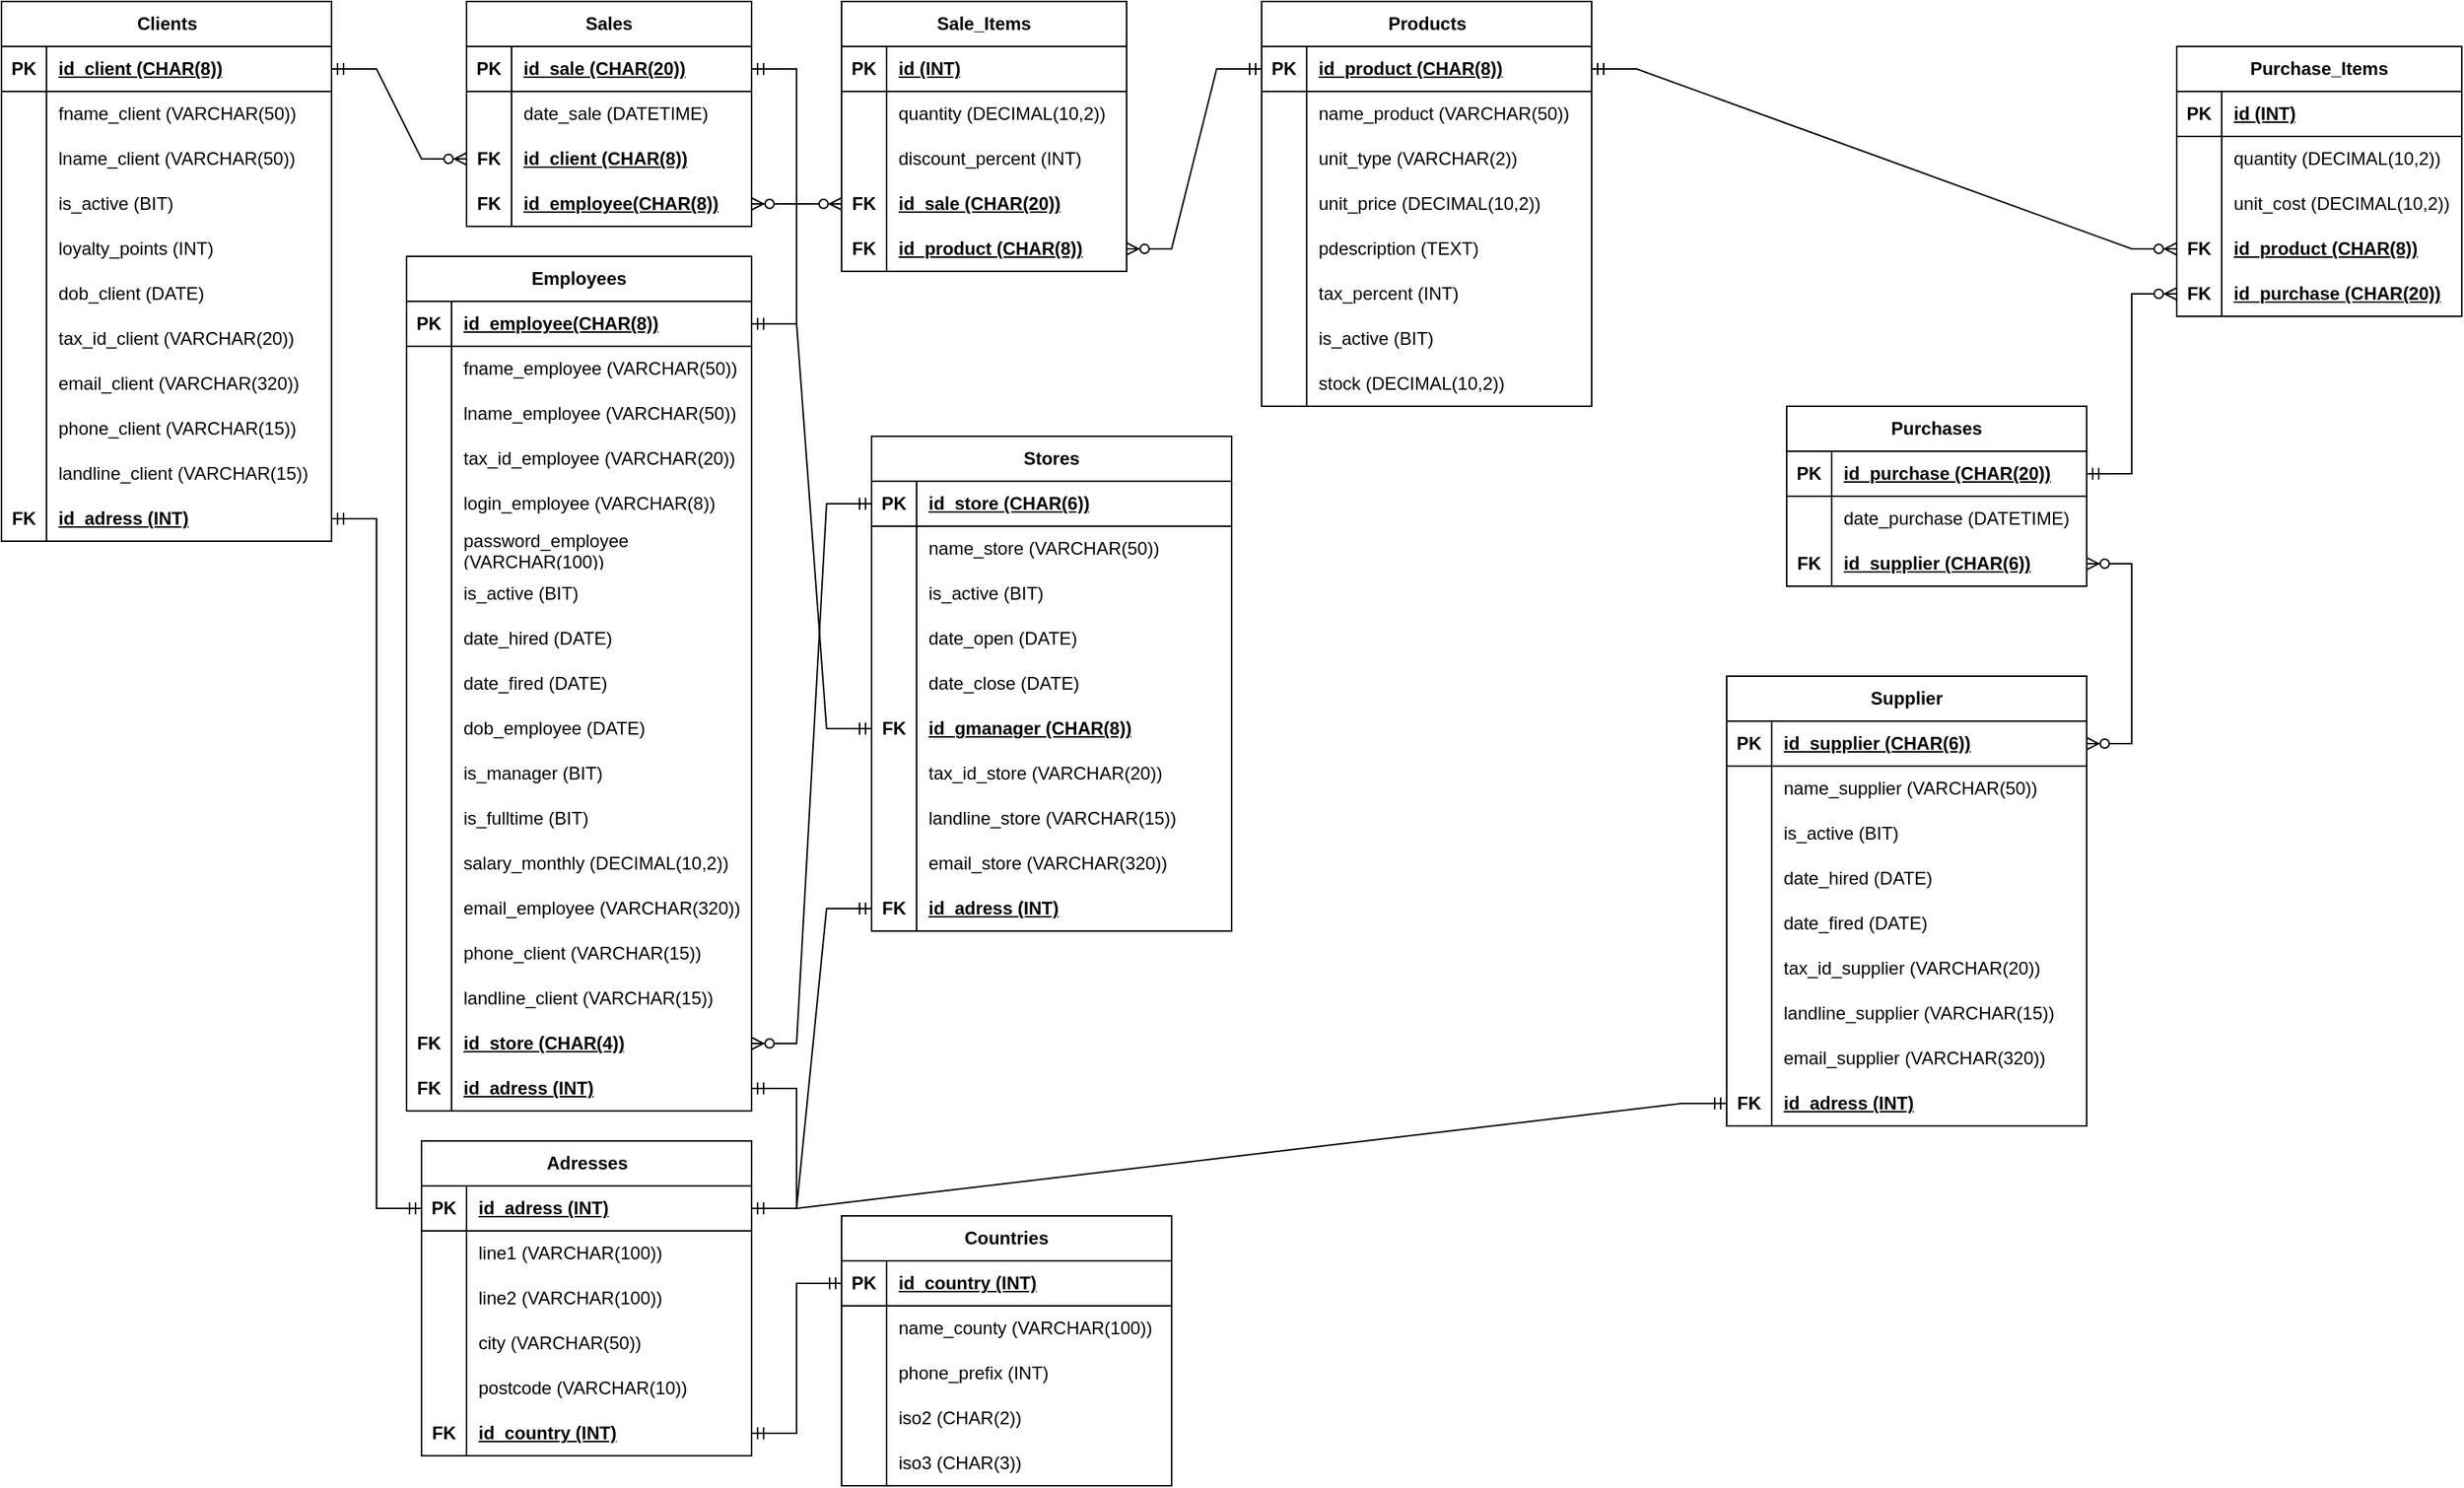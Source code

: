 <mxfile version="21.7.2" type="device">
  <diagram id="R2lEEEUBdFMjLlhIrx00" name="Page-1">
    <mxGraphModel dx="1434" dy="782" grid="1" gridSize="10" guides="1" tooltips="1" connect="1" arrows="1" fold="1" page="1" pageScale="1" pageWidth="850" pageHeight="1100" math="0" shadow="0" extFonts="Permanent Marker^https://fonts.googleapis.com/css?family=Permanent+Marker">
      <root>
        <mxCell id="0" />
        <mxCell id="1" parent="0" />
        <mxCell id="TJT1mYeTrra5rmZ7Fzmf-1" value="Clients" style="shape=table;startSize=30;container=1;collapsible=1;childLayout=tableLayout;fixedRows=1;rowLines=0;fontStyle=1;align=center;resizeLast=1;html=1;labelBackgroundColor=none;" parent="1" vertex="1">
          <mxGeometry y="20" width="220" height="360" as="geometry" />
        </mxCell>
        <mxCell id="TJT1mYeTrra5rmZ7Fzmf-2" value="" style="shape=tableRow;horizontal=0;startSize=0;swimlaneHead=0;swimlaneBody=0;fillColor=none;collapsible=0;dropTarget=0;points=[[0,0.5],[1,0.5]];portConstraint=eastwest;top=0;left=0;right=0;bottom=1;labelBackgroundColor=none;" parent="TJT1mYeTrra5rmZ7Fzmf-1" vertex="1">
          <mxGeometry y="30" width="220" height="30" as="geometry" />
        </mxCell>
        <mxCell id="TJT1mYeTrra5rmZ7Fzmf-3" value="PK" style="shape=partialRectangle;connectable=0;fillColor=none;top=0;left=0;bottom=0;right=0;fontStyle=1;overflow=hidden;whiteSpace=wrap;html=1;labelBackgroundColor=none;" parent="TJT1mYeTrra5rmZ7Fzmf-2" vertex="1">
          <mxGeometry width="30" height="30" as="geometry">
            <mxRectangle width="30" height="30" as="alternateBounds" />
          </mxGeometry>
        </mxCell>
        <mxCell id="TJT1mYeTrra5rmZ7Fzmf-4" value="id_client (CHAR(8))" style="shape=partialRectangle;connectable=0;fillColor=none;top=0;left=0;bottom=0;right=0;align=left;spacingLeft=6;fontStyle=5;overflow=hidden;whiteSpace=wrap;html=1;labelBackgroundColor=none;" parent="TJT1mYeTrra5rmZ7Fzmf-2" vertex="1">
          <mxGeometry x="30" width="190" height="30" as="geometry">
            <mxRectangle width="190" height="30" as="alternateBounds" />
          </mxGeometry>
        </mxCell>
        <mxCell id="TJT1mYeTrra5rmZ7Fzmf-5" value="" style="shape=tableRow;horizontal=0;startSize=0;swimlaneHead=0;swimlaneBody=0;fillColor=none;collapsible=0;dropTarget=0;points=[[0,0.5],[1,0.5]];portConstraint=eastwest;top=0;left=0;right=0;bottom=0;labelBackgroundColor=none;" parent="TJT1mYeTrra5rmZ7Fzmf-1" vertex="1">
          <mxGeometry y="60" width="220" height="30" as="geometry" />
        </mxCell>
        <mxCell id="TJT1mYeTrra5rmZ7Fzmf-6" value="" style="shape=partialRectangle;connectable=0;fillColor=none;top=0;left=0;bottom=0;right=0;editable=1;overflow=hidden;whiteSpace=wrap;html=1;labelBackgroundColor=none;" parent="TJT1mYeTrra5rmZ7Fzmf-5" vertex="1">
          <mxGeometry width="30" height="30" as="geometry">
            <mxRectangle width="30" height="30" as="alternateBounds" />
          </mxGeometry>
        </mxCell>
        <mxCell id="TJT1mYeTrra5rmZ7Fzmf-7" value="fname_client (VARCHAR(50))" style="shape=partialRectangle;connectable=0;fillColor=none;top=0;left=0;bottom=0;right=0;align=left;spacingLeft=6;overflow=hidden;whiteSpace=wrap;html=1;labelBackgroundColor=none;" parent="TJT1mYeTrra5rmZ7Fzmf-5" vertex="1">
          <mxGeometry x="30" width="190" height="30" as="geometry">
            <mxRectangle width="190" height="30" as="alternateBounds" />
          </mxGeometry>
        </mxCell>
        <mxCell id="TJT1mYeTrra5rmZ7Fzmf-237" value="" style="shape=tableRow;horizontal=0;startSize=0;swimlaneHead=0;swimlaneBody=0;fillColor=none;collapsible=0;dropTarget=0;points=[[0,0.5],[1,0.5]];portConstraint=eastwest;top=0;left=0;right=0;bottom=0;labelBackgroundColor=none;" parent="TJT1mYeTrra5rmZ7Fzmf-1" vertex="1">
          <mxGeometry y="90" width="220" height="30" as="geometry" />
        </mxCell>
        <mxCell id="TJT1mYeTrra5rmZ7Fzmf-238" value="" style="shape=partialRectangle;connectable=0;fillColor=none;top=0;left=0;bottom=0;right=0;editable=1;overflow=hidden;whiteSpace=wrap;html=1;labelBackgroundColor=none;" parent="TJT1mYeTrra5rmZ7Fzmf-237" vertex="1">
          <mxGeometry width="30" height="30" as="geometry">
            <mxRectangle width="30" height="30" as="alternateBounds" />
          </mxGeometry>
        </mxCell>
        <mxCell id="TJT1mYeTrra5rmZ7Fzmf-239" value="lname_client (VARCHAR(50))" style="shape=partialRectangle;connectable=0;fillColor=none;top=0;left=0;bottom=0;right=0;align=left;spacingLeft=6;overflow=hidden;whiteSpace=wrap;html=1;labelBackgroundColor=none;" parent="TJT1mYeTrra5rmZ7Fzmf-237" vertex="1">
          <mxGeometry x="30" width="190" height="30" as="geometry">
            <mxRectangle width="190" height="30" as="alternateBounds" />
          </mxGeometry>
        </mxCell>
        <mxCell id="TJT1mYeTrra5rmZ7Fzmf-42" value="" style="shape=tableRow;horizontal=0;startSize=0;swimlaneHead=0;swimlaneBody=0;fillColor=none;collapsible=0;dropTarget=0;points=[[0,0.5],[1,0.5]];portConstraint=eastwest;top=0;left=0;right=0;bottom=0;labelBackgroundColor=none;" parent="TJT1mYeTrra5rmZ7Fzmf-1" vertex="1">
          <mxGeometry y="120" width="220" height="30" as="geometry" />
        </mxCell>
        <mxCell id="TJT1mYeTrra5rmZ7Fzmf-43" value="" style="shape=partialRectangle;connectable=0;fillColor=none;top=0;left=0;bottom=0;right=0;editable=1;overflow=hidden;whiteSpace=wrap;html=1;labelBackgroundColor=none;" parent="TJT1mYeTrra5rmZ7Fzmf-42" vertex="1">
          <mxGeometry width="30" height="30" as="geometry">
            <mxRectangle width="30" height="30" as="alternateBounds" />
          </mxGeometry>
        </mxCell>
        <mxCell id="TJT1mYeTrra5rmZ7Fzmf-44" value="is_active (BIT)" style="shape=partialRectangle;connectable=0;fillColor=none;top=0;left=0;bottom=0;right=0;align=left;spacingLeft=6;overflow=hidden;whiteSpace=wrap;html=1;labelBackgroundColor=none;" parent="TJT1mYeTrra5rmZ7Fzmf-42" vertex="1">
          <mxGeometry x="30" width="190" height="30" as="geometry">
            <mxRectangle width="190" height="30" as="alternateBounds" />
          </mxGeometry>
        </mxCell>
        <mxCell id="TJT1mYeTrra5rmZ7Fzmf-30" value="" style="shape=tableRow;horizontal=0;startSize=0;swimlaneHead=0;swimlaneBody=0;fillColor=none;collapsible=0;dropTarget=0;points=[[0,0.5],[1,0.5]];portConstraint=eastwest;top=0;left=0;right=0;bottom=0;labelBackgroundColor=none;" parent="TJT1mYeTrra5rmZ7Fzmf-1" vertex="1">
          <mxGeometry y="150" width="220" height="30" as="geometry" />
        </mxCell>
        <mxCell id="TJT1mYeTrra5rmZ7Fzmf-31" value="" style="shape=partialRectangle;connectable=0;fillColor=none;top=0;left=0;bottom=0;right=0;editable=1;overflow=hidden;whiteSpace=wrap;html=1;labelBackgroundColor=none;" parent="TJT1mYeTrra5rmZ7Fzmf-30" vertex="1">
          <mxGeometry width="30" height="30" as="geometry">
            <mxRectangle width="30" height="30" as="alternateBounds" />
          </mxGeometry>
        </mxCell>
        <mxCell id="TJT1mYeTrra5rmZ7Fzmf-32" value="loyalty_points (INT)" style="shape=partialRectangle;connectable=0;fillColor=none;top=0;left=0;bottom=0;right=0;align=left;spacingLeft=6;overflow=hidden;whiteSpace=wrap;html=1;labelBackgroundColor=none;" parent="TJT1mYeTrra5rmZ7Fzmf-30" vertex="1">
          <mxGeometry x="30" width="190" height="30" as="geometry">
            <mxRectangle width="190" height="30" as="alternateBounds" />
          </mxGeometry>
        </mxCell>
        <mxCell id="TJT1mYeTrra5rmZ7Fzmf-33" value="" style="shape=tableRow;horizontal=0;startSize=0;swimlaneHead=0;swimlaneBody=0;fillColor=none;collapsible=0;dropTarget=0;points=[[0,0.5],[1,0.5]];portConstraint=eastwest;top=0;left=0;right=0;bottom=0;labelBackgroundColor=none;" parent="TJT1mYeTrra5rmZ7Fzmf-1" vertex="1">
          <mxGeometry y="180" width="220" height="30" as="geometry" />
        </mxCell>
        <mxCell id="TJT1mYeTrra5rmZ7Fzmf-34" value="" style="shape=partialRectangle;connectable=0;fillColor=none;top=0;left=0;bottom=0;right=0;editable=1;overflow=hidden;whiteSpace=wrap;html=1;labelBackgroundColor=none;" parent="TJT1mYeTrra5rmZ7Fzmf-33" vertex="1">
          <mxGeometry width="30" height="30" as="geometry">
            <mxRectangle width="30" height="30" as="alternateBounds" />
          </mxGeometry>
        </mxCell>
        <mxCell id="TJT1mYeTrra5rmZ7Fzmf-35" value="dob_client (DATE)" style="shape=partialRectangle;connectable=0;fillColor=none;top=0;left=0;bottom=0;right=0;align=left;spacingLeft=6;overflow=hidden;whiteSpace=wrap;html=1;labelBackgroundColor=none;" parent="TJT1mYeTrra5rmZ7Fzmf-33" vertex="1">
          <mxGeometry x="30" width="190" height="30" as="geometry">
            <mxRectangle width="190" height="30" as="alternateBounds" />
          </mxGeometry>
        </mxCell>
        <mxCell id="TJT1mYeTrra5rmZ7Fzmf-8" value="" style="shape=tableRow;horizontal=0;startSize=0;swimlaneHead=0;swimlaneBody=0;fillColor=none;collapsible=0;dropTarget=0;points=[[0,0.5],[1,0.5]];portConstraint=eastwest;top=0;left=0;right=0;bottom=0;labelBackgroundColor=none;" parent="TJT1mYeTrra5rmZ7Fzmf-1" vertex="1">
          <mxGeometry y="210" width="220" height="30" as="geometry" />
        </mxCell>
        <mxCell id="TJT1mYeTrra5rmZ7Fzmf-9" value="" style="shape=partialRectangle;connectable=0;fillColor=none;top=0;left=0;bottom=0;right=0;editable=1;overflow=hidden;whiteSpace=wrap;html=1;labelBackgroundColor=none;" parent="TJT1mYeTrra5rmZ7Fzmf-8" vertex="1">
          <mxGeometry width="30" height="30" as="geometry">
            <mxRectangle width="30" height="30" as="alternateBounds" />
          </mxGeometry>
        </mxCell>
        <mxCell id="TJT1mYeTrra5rmZ7Fzmf-10" value="tax_id_client (VARCHAR(20))" style="shape=partialRectangle;connectable=0;fillColor=none;top=0;left=0;bottom=0;right=0;align=left;spacingLeft=6;overflow=hidden;whiteSpace=wrap;html=1;labelBackgroundColor=none;" parent="TJT1mYeTrra5rmZ7Fzmf-8" vertex="1">
          <mxGeometry x="30" width="190" height="30" as="geometry">
            <mxRectangle width="190" height="30" as="alternateBounds" />
          </mxGeometry>
        </mxCell>
        <mxCell id="TJT1mYeTrra5rmZ7Fzmf-11" value="" style="shape=tableRow;horizontal=0;startSize=0;swimlaneHead=0;swimlaneBody=0;fillColor=none;collapsible=0;dropTarget=0;points=[[0,0.5],[1,0.5]];portConstraint=eastwest;top=0;left=0;right=0;bottom=0;labelBackgroundColor=none;" parent="TJT1mYeTrra5rmZ7Fzmf-1" vertex="1">
          <mxGeometry y="240" width="220" height="30" as="geometry" />
        </mxCell>
        <mxCell id="TJT1mYeTrra5rmZ7Fzmf-12" value="" style="shape=partialRectangle;connectable=0;fillColor=none;top=0;left=0;bottom=0;right=0;editable=1;overflow=hidden;whiteSpace=wrap;html=1;labelBackgroundColor=none;" parent="TJT1mYeTrra5rmZ7Fzmf-11" vertex="1">
          <mxGeometry width="30" height="30" as="geometry">
            <mxRectangle width="30" height="30" as="alternateBounds" />
          </mxGeometry>
        </mxCell>
        <mxCell id="TJT1mYeTrra5rmZ7Fzmf-13" value="email_client (VARCHAR(320))" style="shape=partialRectangle;connectable=0;fillColor=none;top=0;left=0;bottom=0;right=0;align=left;spacingLeft=6;overflow=hidden;whiteSpace=wrap;html=1;labelBackgroundColor=none;" parent="TJT1mYeTrra5rmZ7Fzmf-11" vertex="1">
          <mxGeometry x="30" width="190" height="30" as="geometry">
            <mxRectangle width="190" height="30" as="alternateBounds" />
          </mxGeometry>
        </mxCell>
        <mxCell id="TJT1mYeTrra5rmZ7Fzmf-295" value="" style="shape=tableRow;horizontal=0;startSize=0;swimlaneHead=0;swimlaneBody=0;fillColor=none;collapsible=0;dropTarget=0;points=[[0,0.5],[1,0.5]];portConstraint=eastwest;top=0;left=0;right=0;bottom=0;labelBackgroundColor=none;" parent="TJT1mYeTrra5rmZ7Fzmf-1" vertex="1">
          <mxGeometry y="270" width="220" height="30" as="geometry" />
        </mxCell>
        <mxCell id="TJT1mYeTrra5rmZ7Fzmf-296" value="" style="shape=partialRectangle;connectable=0;fillColor=none;top=0;left=0;bottom=0;right=0;editable=1;overflow=hidden;whiteSpace=wrap;html=1;labelBackgroundColor=none;" parent="TJT1mYeTrra5rmZ7Fzmf-295" vertex="1">
          <mxGeometry width="30" height="30" as="geometry">
            <mxRectangle width="30" height="30" as="alternateBounds" />
          </mxGeometry>
        </mxCell>
        <mxCell id="TJT1mYeTrra5rmZ7Fzmf-297" value="phone_client (VARCHAR(15))" style="shape=partialRectangle;connectable=0;fillColor=none;top=0;left=0;bottom=0;right=0;align=left;spacingLeft=6;overflow=hidden;whiteSpace=wrap;html=1;labelBackgroundColor=none;" parent="TJT1mYeTrra5rmZ7Fzmf-295" vertex="1">
          <mxGeometry x="30" width="190" height="30" as="geometry">
            <mxRectangle width="190" height="30" as="alternateBounds" />
          </mxGeometry>
        </mxCell>
        <mxCell id="TJT1mYeTrra5rmZ7Fzmf-298" value="" style="shape=tableRow;horizontal=0;startSize=0;swimlaneHead=0;swimlaneBody=0;fillColor=none;collapsible=0;dropTarget=0;points=[[0,0.5],[1,0.5]];portConstraint=eastwest;top=0;left=0;right=0;bottom=0;labelBackgroundColor=none;" parent="TJT1mYeTrra5rmZ7Fzmf-1" vertex="1">
          <mxGeometry y="300" width="220" height="30" as="geometry" />
        </mxCell>
        <mxCell id="TJT1mYeTrra5rmZ7Fzmf-299" value="" style="shape=partialRectangle;connectable=0;fillColor=none;top=0;left=0;bottom=0;right=0;editable=1;overflow=hidden;whiteSpace=wrap;html=1;labelBackgroundColor=none;" parent="TJT1mYeTrra5rmZ7Fzmf-298" vertex="1">
          <mxGeometry width="30" height="30" as="geometry">
            <mxRectangle width="30" height="30" as="alternateBounds" />
          </mxGeometry>
        </mxCell>
        <mxCell id="TJT1mYeTrra5rmZ7Fzmf-300" value="landline_client (VARCHAR(15))" style="shape=partialRectangle;connectable=0;fillColor=none;top=0;left=0;bottom=0;right=0;align=left;spacingLeft=6;overflow=hidden;whiteSpace=wrap;html=1;labelBackgroundColor=none;" parent="TJT1mYeTrra5rmZ7Fzmf-298" vertex="1">
          <mxGeometry x="30" width="190" height="30" as="geometry">
            <mxRectangle width="190" height="30" as="alternateBounds" />
          </mxGeometry>
        </mxCell>
        <mxCell id="TJT1mYeTrra5rmZ7Fzmf-249" value="" style="shape=tableRow;horizontal=0;startSize=0;swimlaneHead=0;swimlaneBody=0;fillColor=none;collapsible=0;dropTarget=0;points=[[0,0.5],[1,0.5]];portConstraint=eastwest;top=0;left=0;right=0;bottom=1;labelBackgroundColor=none;" parent="TJT1mYeTrra5rmZ7Fzmf-1" vertex="1">
          <mxGeometry y="330" width="220" height="30" as="geometry" />
        </mxCell>
        <mxCell id="TJT1mYeTrra5rmZ7Fzmf-250" value="FK" style="shape=partialRectangle;connectable=0;fillColor=none;top=0;left=0;bottom=0;right=0;fontStyle=1;overflow=hidden;whiteSpace=wrap;html=1;labelBackgroundColor=none;" parent="TJT1mYeTrra5rmZ7Fzmf-249" vertex="1">
          <mxGeometry width="30" height="30" as="geometry">
            <mxRectangle width="30" height="30" as="alternateBounds" />
          </mxGeometry>
        </mxCell>
        <mxCell id="TJT1mYeTrra5rmZ7Fzmf-251" value="id_adress (INT)" style="shape=partialRectangle;connectable=0;fillColor=none;top=0;left=0;bottom=0;right=0;align=left;spacingLeft=6;fontStyle=5;overflow=hidden;whiteSpace=wrap;html=1;labelBackgroundColor=none;" parent="TJT1mYeTrra5rmZ7Fzmf-249" vertex="1">
          <mxGeometry x="30" width="190" height="30" as="geometry">
            <mxRectangle width="190" height="30" as="alternateBounds" />
          </mxGeometry>
        </mxCell>
        <mxCell id="TJT1mYeTrra5rmZ7Fzmf-74" value="Sales" style="shape=table;startSize=30;container=1;collapsible=1;childLayout=tableLayout;fixedRows=1;rowLines=0;fontStyle=1;align=center;resizeLast=1;html=1;whiteSpace=wrap;labelBackgroundColor=none;" parent="1" vertex="1">
          <mxGeometry x="310" y="20" width="190" height="150" as="geometry" />
        </mxCell>
        <mxCell id="TJT1mYeTrra5rmZ7Fzmf-78" value="" style="shape=tableRow;horizontal=0;startSize=0;swimlaneHead=0;swimlaneBody=0;fillColor=none;collapsible=0;dropTarget=0;points=[[0,0.5],[1,0.5]];portConstraint=eastwest;top=0;left=0;right=0;bottom=1;html=1;labelBackgroundColor=none;" parent="TJT1mYeTrra5rmZ7Fzmf-74" vertex="1">
          <mxGeometry y="30" width="190" height="30" as="geometry" />
        </mxCell>
        <mxCell id="TJT1mYeTrra5rmZ7Fzmf-79" value="PK" style="shape=partialRectangle;connectable=0;fillColor=none;top=0;left=0;bottom=0;right=0;fontStyle=1;overflow=hidden;html=1;whiteSpace=wrap;labelBackgroundColor=none;" parent="TJT1mYeTrra5rmZ7Fzmf-78" vertex="1">
          <mxGeometry width="30" height="30" as="geometry">
            <mxRectangle width="30" height="30" as="alternateBounds" />
          </mxGeometry>
        </mxCell>
        <mxCell id="TJT1mYeTrra5rmZ7Fzmf-80" value="id_sale (CHAR(20))" style="shape=partialRectangle;connectable=0;fillColor=none;top=0;left=0;bottom=0;right=0;align=left;spacingLeft=6;fontStyle=5;overflow=hidden;html=1;whiteSpace=wrap;labelBackgroundColor=none;" parent="TJT1mYeTrra5rmZ7Fzmf-78" vertex="1">
          <mxGeometry x="30" width="160" height="30" as="geometry">
            <mxRectangle width="160" height="30" as="alternateBounds" />
          </mxGeometry>
        </mxCell>
        <mxCell id="TJT1mYeTrra5rmZ7Fzmf-81" value="" style="shape=tableRow;horizontal=0;startSize=0;swimlaneHead=0;swimlaneBody=0;fillColor=none;collapsible=0;dropTarget=0;points=[[0,0.5],[1,0.5]];portConstraint=eastwest;top=0;left=0;right=0;bottom=0;html=1;labelBackgroundColor=none;" parent="TJT1mYeTrra5rmZ7Fzmf-74" vertex="1">
          <mxGeometry y="60" width="190" height="30" as="geometry" />
        </mxCell>
        <mxCell id="TJT1mYeTrra5rmZ7Fzmf-82" value="" style="shape=partialRectangle;connectable=0;fillColor=none;top=0;left=0;bottom=0;right=0;editable=1;overflow=hidden;html=1;whiteSpace=wrap;labelBackgroundColor=none;" parent="TJT1mYeTrra5rmZ7Fzmf-81" vertex="1">
          <mxGeometry width="30" height="30" as="geometry">
            <mxRectangle width="30" height="30" as="alternateBounds" />
          </mxGeometry>
        </mxCell>
        <mxCell id="TJT1mYeTrra5rmZ7Fzmf-83" value="date_sale (DATETIME)" style="shape=partialRectangle;connectable=0;fillColor=none;top=0;left=0;bottom=0;right=0;align=left;spacingLeft=6;overflow=hidden;html=1;whiteSpace=wrap;labelBackgroundColor=none;" parent="TJT1mYeTrra5rmZ7Fzmf-81" vertex="1">
          <mxGeometry x="30" width="160" height="30" as="geometry">
            <mxRectangle width="160" height="30" as="alternateBounds" />
          </mxGeometry>
        </mxCell>
        <mxCell id="TJT1mYeTrra5rmZ7Fzmf-93" value="" style="shape=tableRow;horizontal=0;startSize=0;swimlaneHead=0;swimlaneBody=0;fillColor=none;collapsible=0;dropTarget=0;points=[[0,0.5],[1,0.5]];portConstraint=eastwest;top=0;left=0;right=0;bottom=0;html=1;labelBackgroundColor=none;" parent="TJT1mYeTrra5rmZ7Fzmf-74" vertex="1">
          <mxGeometry y="90" width="190" height="30" as="geometry" />
        </mxCell>
        <mxCell id="TJT1mYeTrra5rmZ7Fzmf-94" value="FK" style="shape=partialRectangle;connectable=0;fillColor=none;top=0;left=0;bottom=0;right=0;fontStyle=1;overflow=hidden;html=1;whiteSpace=wrap;labelBackgroundColor=none;" parent="TJT1mYeTrra5rmZ7Fzmf-93" vertex="1">
          <mxGeometry width="30" height="30" as="geometry">
            <mxRectangle width="30" height="30" as="alternateBounds" />
          </mxGeometry>
        </mxCell>
        <mxCell id="TJT1mYeTrra5rmZ7Fzmf-95" value="id_client (CHAR(8))" style="shape=partialRectangle;connectable=0;fillColor=none;top=0;left=0;bottom=0;right=0;align=left;spacingLeft=6;fontStyle=5;overflow=hidden;html=1;whiteSpace=wrap;labelBackgroundColor=none;" parent="TJT1mYeTrra5rmZ7Fzmf-93" vertex="1">
          <mxGeometry x="30" width="160" height="30" as="geometry">
            <mxRectangle width="160" height="30" as="alternateBounds" />
          </mxGeometry>
        </mxCell>
        <mxCell id="TJT1mYeTrra5rmZ7Fzmf-90" value="" style="shape=tableRow;horizontal=0;startSize=0;swimlaneHead=0;swimlaneBody=0;fillColor=none;collapsible=0;dropTarget=0;points=[[0,0.5],[1,0.5]];portConstraint=eastwest;top=0;left=0;right=0;bottom=0;html=1;labelBackgroundColor=none;" parent="TJT1mYeTrra5rmZ7Fzmf-74" vertex="1">
          <mxGeometry y="120" width="190" height="30" as="geometry" />
        </mxCell>
        <mxCell id="TJT1mYeTrra5rmZ7Fzmf-91" value="FK" style="shape=partialRectangle;connectable=0;fillColor=none;top=0;left=0;bottom=0;right=0;fontStyle=1;overflow=hidden;html=1;whiteSpace=wrap;labelBackgroundColor=none;" parent="TJT1mYeTrra5rmZ7Fzmf-90" vertex="1">
          <mxGeometry width="30" height="30" as="geometry">
            <mxRectangle width="30" height="30" as="alternateBounds" />
          </mxGeometry>
        </mxCell>
        <mxCell id="TJT1mYeTrra5rmZ7Fzmf-92" value="id_employee(CHAR(8))" style="shape=partialRectangle;connectable=0;fillColor=none;top=0;left=0;bottom=0;right=0;align=left;spacingLeft=6;fontStyle=5;overflow=hidden;html=1;whiteSpace=wrap;labelBackgroundColor=none;" parent="TJT1mYeTrra5rmZ7Fzmf-90" vertex="1">
          <mxGeometry x="30" width="160" height="30" as="geometry">
            <mxRectangle width="160" height="30" as="alternateBounds" />
          </mxGeometry>
        </mxCell>
        <mxCell id="TJT1mYeTrra5rmZ7Fzmf-96" value="" style="edgeStyle=entityRelationEdgeStyle;fontSize=12;html=1;endArrow=ERzeroToMany;startArrow=ERmandOne;rounded=0;exitX=1;exitY=0.5;exitDx=0;exitDy=0;entryX=0;entryY=0.5;entryDx=0;entryDy=0;labelBackgroundColor=none;fontColor=default;" parent="1" source="TJT1mYeTrra5rmZ7Fzmf-2" target="TJT1mYeTrra5rmZ7Fzmf-93" edge="1">
          <mxGeometry width="100" height="100" relative="1" as="geometry">
            <mxPoint x="300" y="210" as="sourcePoint" />
            <mxPoint x="400" y="110" as="targetPoint" />
          </mxGeometry>
        </mxCell>
        <mxCell id="TJT1mYeTrra5rmZ7Fzmf-97" value="Employees" style="shape=table;startSize=30;container=1;collapsible=1;childLayout=tableLayout;fixedRows=1;rowLines=0;fontStyle=1;align=center;resizeLast=1;html=1;whiteSpace=wrap;labelBackgroundColor=none;" parent="1" vertex="1">
          <mxGeometry x="270" y="190" width="230" height="570" as="geometry" />
        </mxCell>
        <mxCell id="TJT1mYeTrra5rmZ7Fzmf-98" value="" style="shape=tableRow;horizontal=0;startSize=0;swimlaneHead=0;swimlaneBody=0;fillColor=none;collapsible=0;dropTarget=0;points=[[0,0.5],[1,0.5]];portConstraint=eastwest;top=0;left=0;right=0;bottom=1;html=1;labelBackgroundColor=none;" parent="TJT1mYeTrra5rmZ7Fzmf-97" vertex="1">
          <mxGeometry y="30" width="230" height="30" as="geometry" />
        </mxCell>
        <mxCell id="TJT1mYeTrra5rmZ7Fzmf-99" value="PK" style="shape=partialRectangle;connectable=0;fillColor=none;top=0;left=0;bottom=0;right=0;fontStyle=1;overflow=hidden;html=1;whiteSpace=wrap;labelBackgroundColor=none;" parent="TJT1mYeTrra5rmZ7Fzmf-98" vertex="1">
          <mxGeometry width="30" height="30" as="geometry">
            <mxRectangle width="30" height="30" as="alternateBounds" />
          </mxGeometry>
        </mxCell>
        <mxCell id="TJT1mYeTrra5rmZ7Fzmf-100" value="id_employee(CHAR(8))" style="shape=partialRectangle;connectable=0;fillColor=none;top=0;left=0;bottom=0;right=0;align=left;spacingLeft=6;fontStyle=5;overflow=hidden;html=1;whiteSpace=wrap;labelBackgroundColor=none;" parent="TJT1mYeTrra5rmZ7Fzmf-98" vertex="1">
          <mxGeometry x="30" width="200" height="30" as="geometry">
            <mxRectangle width="200" height="30" as="alternateBounds" />
          </mxGeometry>
        </mxCell>
        <mxCell id="TJT1mYeTrra5rmZ7Fzmf-101" value="" style="shape=tableRow;horizontal=0;startSize=0;swimlaneHead=0;swimlaneBody=0;fillColor=none;collapsible=0;dropTarget=0;points=[[0,0.5],[1,0.5]];portConstraint=eastwest;top=0;left=0;right=0;bottom=0;html=1;labelBackgroundColor=none;" parent="TJT1mYeTrra5rmZ7Fzmf-97" vertex="1">
          <mxGeometry y="60" width="230" height="30" as="geometry" />
        </mxCell>
        <mxCell id="TJT1mYeTrra5rmZ7Fzmf-102" value="" style="shape=partialRectangle;connectable=0;fillColor=none;top=0;left=0;bottom=0;right=0;editable=1;overflow=hidden;html=1;whiteSpace=wrap;labelBackgroundColor=none;" parent="TJT1mYeTrra5rmZ7Fzmf-101" vertex="1">
          <mxGeometry width="30" height="30" as="geometry">
            <mxRectangle width="30" height="30" as="alternateBounds" />
          </mxGeometry>
        </mxCell>
        <mxCell id="TJT1mYeTrra5rmZ7Fzmf-103" value="fname_employee (VARCHAR(50))" style="shape=partialRectangle;connectable=0;fillColor=none;top=0;left=0;bottom=0;right=0;align=left;spacingLeft=6;overflow=hidden;html=1;whiteSpace=wrap;labelBackgroundColor=none;" parent="TJT1mYeTrra5rmZ7Fzmf-101" vertex="1">
          <mxGeometry x="30" width="200" height="30" as="geometry">
            <mxRectangle width="200" height="30" as="alternateBounds" />
          </mxGeometry>
        </mxCell>
        <mxCell id="TJT1mYeTrra5rmZ7Fzmf-381" value="" style="shape=tableRow;horizontal=0;startSize=0;swimlaneHead=0;swimlaneBody=0;fillColor=none;collapsible=0;dropTarget=0;points=[[0,0.5],[1,0.5]];portConstraint=eastwest;top=0;left=0;right=0;bottom=0;html=1;labelBackgroundColor=none;" parent="TJT1mYeTrra5rmZ7Fzmf-97" vertex="1">
          <mxGeometry y="90" width="230" height="30" as="geometry" />
        </mxCell>
        <mxCell id="TJT1mYeTrra5rmZ7Fzmf-382" value="" style="shape=partialRectangle;connectable=0;fillColor=none;top=0;left=0;bottom=0;right=0;editable=1;overflow=hidden;html=1;whiteSpace=wrap;labelBackgroundColor=none;" parent="TJT1mYeTrra5rmZ7Fzmf-381" vertex="1">
          <mxGeometry width="30" height="30" as="geometry">
            <mxRectangle width="30" height="30" as="alternateBounds" />
          </mxGeometry>
        </mxCell>
        <mxCell id="TJT1mYeTrra5rmZ7Fzmf-383" value="lname_employee (VARCHAR(50))" style="shape=partialRectangle;connectable=0;fillColor=none;top=0;left=0;bottom=0;right=0;align=left;spacingLeft=6;overflow=hidden;html=1;whiteSpace=wrap;labelBackgroundColor=none;" parent="TJT1mYeTrra5rmZ7Fzmf-381" vertex="1">
          <mxGeometry x="30" width="200" height="30" as="geometry">
            <mxRectangle width="200" height="30" as="alternateBounds" />
          </mxGeometry>
        </mxCell>
        <mxCell id="TJT1mYeTrra5rmZ7Fzmf-375" value="" style="shape=tableRow;horizontal=0;startSize=0;swimlaneHead=0;swimlaneBody=0;fillColor=none;collapsible=0;dropTarget=0;points=[[0,0.5],[1,0.5]];portConstraint=eastwest;top=0;left=0;right=0;bottom=0;html=1;labelBackgroundColor=none;" parent="TJT1mYeTrra5rmZ7Fzmf-97" vertex="1">
          <mxGeometry y="120" width="230" height="30" as="geometry" />
        </mxCell>
        <mxCell id="TJT1mYeTrra5rmZ7Fzmf-376" value="" style="shape=partialRectangle;connectable=0;fillColor=none;top=0;left=0;bottom=0;right=0;editable=1;overflow=hidden;html=1;whiteSpace=wrap;labelBackgroundColor=none;" parent="TJT1mYeTrra5rmZ7Fzmf-375" vertex="1">
          <mxGeometry width="30" height="30" as="geometry">
            <mxRectangle width="30" height="30" as="alternateBounds" />
          </mxGeometry>
        </mxCell>
        <mxCell id="TJT1mYeTrra5rmZ7Fzmf-377" value="tax_id_employee (VARCHAR(20))" style="shape=partialRectangle;connectable=0;fillColor=none;top=0;left=0;bottom=0;right=0;align=left;spacingLeft=6;overflow=hidden;html=1;whiteSpace=wrap;labelBackgroundColor=none;" parent="TJT1mYeTrra5rmZ7Fzmf-375" vertex="1">
          <mxGeometry x="30" width="200" height="30" as="geometry">
            <mxRectangle width="200" height="30" as="alternateBounds" />
          </mxGeometry>
        </mxCell>
        <mxCell id="TJT1mYeTrra5rmZ7Fzmf-378" value="" style="shape=tableRow;horizontal=0;startSize=0;swimlaneHead=0;swimlaneBody=0;fillColor=none;collapsible=0;dropTarget=0;points=[[0,0.5],[1,0.5]];portConstraint=eastwest;top=0;left=0;right=0;bottom=0;html=1;labelBackgroundColor=none;" parent="TJT1mYeTrra5rmZ7Fzmf-97" vertex="1">
          <mxGeometry y="150" width="230" height="30" as="geometry" />
        </mxCell>
        <mxCell id="TJT1mYeTrra5rmZ7Fzmf-379" value="" style="shape=partialRectangle;connectable=0;fillColor=none;top=0;left=0;bottom=0;right=0;editable=1;overflow=hidden;html=1;whiteSpace=wrap;labelBackgroundColor=none;" parent="TJT1mYeTrra5rmZ7Fzmf-378" vertex="1">
          <mxGeometry width="30" height="30" as="geometry">
            <mxRectangle width="30" height="30" as="alternateBounds" />
          </mxGeometry>
        </mxCell>
        <mxCell id="TJT1mYeTrra5rmZ7Fzmf-380" value="login_employee (VARCHAR(8))" style="shape=partialRectangle;connectable=0;fillColor=none;top=0;left=0;bottom=0;right=0;align=left;spacingLeft=6;overflow=hidden;html=1;whiteSpace=wrap;labelBackgroundColor=none;" parent="TJT1mYeTrra5rmZ7Fzmf-378" vertex="1">
          <mxGeometry x="30" width="200" height="30" as="geometry">
            <mxRectangle width="200" height="30" as="alternateBounds" />
          </mxGeometry>
        </mxCell>
        <mxCell id="XpGGwHohrE1fLJ3HACTC-12" value="" style="shape=tableRow;horizontal=0;startSize=0;swimlaneHead=0;swimlaneBody=0;fillColor=none;collapsible=0;dropTarget=0;points=[[0,0.5],[1,0.5]];portConstraint=eastwest;top=0;left=0;right=0;bottom=0;html=1;labelBackgroundColor=none;" parent="TJT1mYeTrra5rmZ7Fzmf-97" vertex="1">
          <mxGeometry y="180" width="230" height="30" as="geometry" />
        </mxCell>
        <mxCell id="XpGGwHohrE1fLJ3HACTC-13" value="" style="shape=partialRectangle;connectable=0;fillColor=none;top=0;left=0;bottom=0;right=0;editable=1;overflow=hidden;html=1;whiteSpace=wrap;labelBackgroundColor=none;" parent="XpGGwHohrE1fLJ3HACTC-12" vertex="1">
          <mxGeometry width="30" height="30" as="geometry">
            <mxRectangle width="30" height="30" as="alternateBounds" />
          </mxGeometry>
        </mxCell>
        <mxCell id="XpGGwHohrE1fLJ3HACTC-14" value="password_employee (VARCHAR(100))" style="shape=partialRectangle;connectable=0;fillColor=none;top=0;left=0;bottom=0;right=0;align=left;spacingLeft=6;overflow=hidden;html=1;whiteSpace=wrap;labelBackgroundColor=none;" parent="XpGGwHohrE1fLJ3HACTC-12" vertex="1">
          <mxGeometry x="30" width="200" height="30" as="geometry">
            <mxRectangle width="200" height="30" as="alternateBounds" />
          </mxGeometry>
        </mxCell>
        <mxCell id="TJT1mYeTrra5rmZ7Fzmf-234" value="" style="shape=tableRow;horizontal=0;startSize=0;swimlaneHead=0;swimlaneBody=0;fillColor=none;collapsible=0;dropTarget=0;points=[[0,0.5],[1,0.5]];portConstraint=eastwest;top=0;left=0;right=0;bottom=0;html=1;labelBackgroundColor=none;" parent="TJT1mYeTrra5rmZ7Fzmf-97" vertex="1">
          <mxGeometry y="210" width="230" height="30" as="geometry" />
        </mxCell>
        <mxCell id="TJT1mYeTrra5rmZ7Fzmf-235" value="" style="shape=partialRectangle;connectable=0;fillColor=none;top=0;left=0;bottom=0;right=0;editable=1;overflow=hidden;html=1;whiteSpace=wrap;labelBackgroundColor=none;" parent="TJT1mYeTrra5rmZ7Fzmf-234" vertex="1">
          <mxGeometry width="30" height="30" as="geometry">
            <mxRectangle width="30" height="30" as="alternateBounds" />
          </mxGeometry>
        </mxCell>
        <mxCell id="TJT1mYeTrra5rmZ7Fzmf-236" value="is_active (BIT)" style="shape=partialRectangle;connectable=0;fillColor=none;top=0;left=0;bottom=0;right=0;align=left;spacingLeft=6;overflow=hidden;html=1;whiteSpace=wrap;labelBackgroundColor=none;" parent="TJT1mYeTrra5rmZ7Fzmf-234" vertex="1">
          <mxGeometry x="30" width="200" height="30" as="geometry">
            <mxRectangle width="200" height="30" as="alternateBounds" />
          </mxGeometry>
        </mxCell>
        <mxCell id="TJT1mYeTrra5rmZ7Fzmf-494" value="" style="shape=tableRow;horizontal=0;startSize=0;swimlaneHead=0;swimlaneBody=0;fillColor=none;collapsible=0;dropTarget=0;points=[[0,0.5],[1,0.5]];portConstraint=eastwest;top=0;left=0;right=0;bottom=0;html=1;labelBackgroundColor=none;" parent="TJT1mYeTrra5rmZ7Fzmf-97" vertex="1">
          <mxGeometry y="240" width="230" height="30" as="geometry" />
        </mxCell>
        <mxCell id="TJT1mYeTrra5rmZ7Fzmf-495" value="" style="shape=partialRectangle;connectable=0;fillColor=none;top=0;left=0;bottom=0;right=0;editable=1;overflow=hidden;html=1;whiteSpace=wrap;labelBackgroundColor=none;" parent="TJT1mYeTrra5rmZ7Fzmf-494" vertex="1">
          <mxGeometry width="30" height="30" as="geometry">
            <mxRectangle width="30" height="30" as="alternateBounds" />
          </mxGeometry>
        </mxCell>
        <mxCell id="TJT1mYeTrra5rmZ7Fzmf-496" value="date_hired (DATE)" style="shape=partialRectangle;connectable=0;fillColor=none;top=0;left=0;bottom=0;right=0;align=left;spacingLeft=6;overflow=hidden;html=1;whiteSpace=wrap;labelBackgroundColor=none;" parent="TJT1mYeTrra5rmZ7Fzmf-494" vertex="1">
          <mxGeometry x="30" width="200" height="30" as="geometry">
            <mxRectangle width="200" height="30" as="alternateBounds" />
          </mxGeometry>
        </mxCell>
        <mxCell id="TJT1mYeTrra5rmZ7Fzmf-122" value="" style="shape=tableRow;horizontal=0;startSize=0;swimlaneHead=0;swimlaneBody=0;fillColor=none;collapsible=0;dropTarget=0;points=[[0,0.5],[1,0.5]];portConstraint=eastwest;top=0;left=0;right=0;bottom=0;html=1;labelBackgroundColor=none;" parent="TJT1mYeTrra5rmZ7Fzmf-97" vertex="1">
          <mxGeometry y="270" width="230" height="30" as="geometry" />
        </mxCell>
        <mxCell id="TJT1mYeTrra5rmZ7Fzmf-123" value="" style="shape=partialRectangle;connectable=0;fillColor=none;top=0;left=0;bottom=0;right=0;editable=1;overflow=hidden;html=1;whiteSpace=wrap;labelBackgroundColor=none;" parent="TJT1mYeTrra5rmZ7Fzmf-122" vertex="1">
          <mxGeometry width="30" height="30" as="geometry">
            <mxRectangle width="30" height="30" as="alternateBounds" />
          </mxGeometry>
        </mxCell>
        <mxCell id="TJT1mYeTrra5rmZ7Fzmf-124" value="date_fired (DATE)" style="shape=partialRectangle;connectable=0;fillColor=none;top=0;left=0;bottom=0;right=0;align=left;spacingLeft=6;overflow=hidden;html=1;whiteSpace=wrap;labelBackgroundColor=none;" parent="TJT1mYeTrra5rmZ7Fzmf-122" vertex="1">
          <mxGeometry x="30" width="200" height="30" as="geometry">
            <mxRectangle width="200" height="30" as="alternateBounds" />
          </mxGeometry>
        </mxCell>
        <mxCell id="TJT1mYeTrra5rmZ7Fzmf-497" value="" style="shape=tableRow;horizontal=0;startSize=0;swimlaneHead=0;swimlaneBody=0;fillColor=none;collapsible=0;dropTarget=0;points=[[0,0.5],[1,0.5]];portConstraint=eastwest;top=0;left=0;right=0;bottom=0;html=1;labelBackgroundColor=none;" parent="TJT1mYeTrra5rmZ7Fzmf-97" vertex="1">
          <mxGeometry y="300" width="230" height="30" as="geometry" />
        </mxCell>
        <mxCell id="TJT1mYeTrra5rmZ7Fzmf-498" value="" style="shape=partialRectangle;connectable=0;fillColor=none;top=0;left=0;bottom=0;right=0;editable=1;overflow=hidden;html=1;whiteSpace=wrap;labelBackgroundColor=none;" parent="TJT1mYeTrra5rmZ7Fzmf-497" vertex="1">
          <mxGeometry width="30" height="30" as="geometry">
            <mxRectangle width="30" height="30" as="alternateBounds" />
          </mxGeometry>
        </mxCell>
        <mxCell id="TJT1mYeTrra5rmZ7Fzmf-499" value="dob_employee (DATE)" style="shape=partialRectangle;connectable=0;fillColor=none;top=0;left=0;bottom=0;right=0;align=left;spacingLeft=6;overflow=hidden;html=1;whiteSpace=wrap;labelBackgroundColor=none;" parent="TJT1mYeTrra5rmZ7Fzmf-497" vertex="1">
          <mxGeometry x="30" width="200" height="30" as="geometry">
            <mxRectangle width="200" height="30" as="alternateBounds" />
          </mxGeometry>
        </mxCell>
        <mxCell id="TJT1mYeTrra5rmZ7Fzmf-116" value="" style="shape=tableRow;horizontal=0;startSize=0;swimlaneHead=0;swimlaneBody=0;fillColor=none;collapsible=0;dropTarget=0;points=[[0,0.5],[1,0.5]];portConstraint=eastwest;top=0;left=0;right=0;bottom=0;html=1;labelBackgroundColor=none;" parent="TJT1mYeTrra5rmZ7Fzmf-97" vertex="1">
          <mxGeometry y="330" width="230" height="30" as="geometry" />
        </mxCell>
        <mxCell id="TJT1mYeTrra5rmZ7Fzmf-117" value="" style="shape=partialRectangle;connectable=0;fillColor=none;top=0;left=0;bottom=0;right=0;editable=1;overflow=hidden;html=1;whiteSpace=wrap;labelBackgroundColor=none;" parent="TJT1mYeTrra5rmZ7Fzmf-116" vertex="1">
          <mxGeometry width="30" height="30" as="geometry">
            <mxRectangle width="30" height="30" as="alternateBounds" />
          </mxGeometry>
        </mxCell>
        <mxCell id="TJT1mYeTrra5rmZ7Fzmf-118" value="is_manager (BIT)" style="shape=partialRectangle;connectable=0;fillColor=none;top=0;left=0;bottom=0;right=0;align=left;spacingLeft=6;overflow=hidden;html=1;whiteSpace=wrap;labelBackgroundColor=none;" parent="TJT1mYeTrra5rmZ7Fzmf-116" vertex="1">
          <mxGeometry x="30" width="200" height="30" as="geometry">
            <mxRectangle width="200" height="30" as="alternateBounds" />
          </mxGeometry>
        </mxCell>
        <mxCell id="TJT1mYeTrra5rmZ7Fzmf-353" value="" style="shape=tableRow;horizontal=0;startSize=0;swimlaneHead=0;swimlaneBody=0;fillColor=none;collapsible=0;dropTarget=0;points=[[0,0.5],[1,0.5]];portConstraint=eastwest;top=0;left=0;right=0;bottom=0;html=1;labelBackgroundColor=none;" parent="TJT1mYeTrra5rmZ7Fzmf-97" vertex="1">
          <mxGeometry y="360" width="230" height="30" as="geometry" />
        </mxCell>
        <mxCell id="TJT1mYeTrra5rmZ7Fzmf-354" value="" style="shape=partialRectangle;connectable=0;fillColor=none;top=0;left=0;bottom=0;right=0;editable=1;overflow=hidden;html=1;whiteSpace=wrap;labelBackgroundColor=none;" parent="TJT1mYeTrra5rmZ7Fzmf-353" vertex="1">
          <mxGeometry width="30" height="30" as="geometry">
            <mxRectangle width="30" height="30" as="alternateBounds" />
          </mxGeometry>
        </mxCell>
        <mxCell id="TJT1mYeTrra5rmZ7Fzmf-355" value="is_fulltime (BIT)" style="shape=partialRectangle;connectable=0;fillColor=none;top=0;left=0;bottom=0;right=0;align=left;spacingLeft=6;overflow=hidden;html=1;whiteSpace=wrap;labelBackgroundColor=none;" parent="TJT1mYeTrra5rmZ7Fzmf-353" vertex="1">
          <mxGeometry x="30" width="200" height="30" as="geometry">
            <mxRectangle width="200" height="30" as="alternateBounds" />
          </mxGeometry>
        </mxCell>
        <mxCell id="TJT1mYeTrra5rmZ7Fzmf-350" value="" style="shape=tableRow;horizontal=0;startSize=0;swimlaneHead=0;swimlaneBody=0;fillColor=none;collapsible=0;dropTarget=0;points=[[0,0.5],[1,0.5]];portConstraint=eastwest;top=0;left=0;right=0;bottom=0;html=1;labelBackgroundColor=none;" parent="TJT1mYeTrra5rmZ7Fzmf-97" vertex="1">
          <mxGeometry y="390" width="230" height="30" as="geometry" />
        </mxCell>
        <mxCell id="TJT1mYeTrra5rmZ7Fzmf-351" value="" style="shape=partialRectangle;connectable=0;fillColor=none;top=0;left=0;bottom=0;right=0;editable=1;overflow=hidden;html=1;whiteSpace=wrap;labelBackgroundColor=none;" parent="TJT1mYeTrra5rmZ7Fzmf-350" vertex="1">
          <mxGeometry width="30" height="30" as="geometry">
            <mxRectangle width="30" height="30" as="alternateBounds" />
          </mxGeometry>
        </mxCell>
        <mxCell id="TJT1mYeTrra5rmZ7Fzmf-352" value="salary_monthly (DECIMAL(10,2))" style="shape=partialRectangle;connectable=0;fillColor=none;top=0;left=0;bottom=0;right=0;align=left;spacingLeft=6;overflow=hidden;html=1;whiteSpace=wrap;labelBackgroundColor=none;" parent="TJT1mYeTrra5rmZ7Fzmf-350" vertex="1">
          <mxGeometry x="30" width="200" height="30" as="geometry">
            <mxRectangle width="200" height="30" as="alternateBounds" />
          </mxGeometry>
        </mxCell>
        <mxCell id="TJT1mYeTrra5rmZ7Fzmf-125" value="" style="shape=tableRow;horizontal=0;startSize=0;swimlaneHead=0;swimlaneBody=0;fillColor=none;collapsible=0;dropTarget=0;points=[[0,0.5],[1,0.5]];portConstraint=eastwest;top=0;left=0;right=0;bottom=0;html=1;labelBackgroundColor=none;" parent="TJT1mYeTrra5rmZ7Fzmf-97" vertex="1">
          <mxGeometry y="420" width="230" height="30" as="geometry" />
        </mxCell>
        <mxCell id="TJT1mYeTrra5rmZ7Fzmf-126" value="" style="shape=partialRectangle;connectable=0;fillColor=none;top=0;left=0;bottom=0;right=0;editable=1;overflow=hidden;html=1;whiteSpace=wrap;labelBackgroundColor=none;" parent="TJT1mYeTrra5rmZ7Fzmf-125" vertex="1">
          <mxGeometry width="30" height="30" as="geometry">
            <mxRectangle width="30" height="30" as="alternateBounds" />
          </mxGeometry>
        </mxCell>
        <mxCell id="TJT1mYeTrra5rmZ7Fzmf-127" value="email_employee (VARCHAR(320))" style="shape=partialRectangle;connectable=0;fillColor=none;top=0;left=0;bottom=0;right=0;align=left;spacingLeft=6;overflow=hidden;html=1;whiteSpace=wrap;labelBackgroundColor=none;" parent="TJT1mYeTrra5rmZ7Fzmf-125" vertex="1">
          <mxGeometry x="30" width="200" height="30" as="geometry">
            <mxRectangle width="200" height="30" as="alternateBounds" />
          </mxGeometry>
        </mxCell>
        <mxCell id="TJT1mYeTrra5rmZ7Fzmf-301" value="" style="shape=tableRow;horizontal=0;startSize=0;swimlaneHead=0;swimlaneBody=0;fillColor=none;collapsible=0;dropTarget=0;points=[[0,0.5],[1,0.5]];portConstraint=eastwest;top=0;left=0;right=0;bottom=0;html=1;labelBackgroundColor=none;" parent="TJT1mYeTrra5rmZ7Fzmf-97" vertex="1">
          <mxGeometry y="450" width="230" height="30" as="geometry" />
        </mxCell>
        <mxCell id="TJT1mYeTrra5rmZ7Fzmf-302" value="" style="shape=partialRectangle;connectable=0;fillColor=none;top=0;left=0;bottom=0;right=0;editable=1;overflow=hidden;html=1;whiteSpace=wrap;labelBackgroundColor=none;" parent="TJT1mYeTrra5rmZ7Fzmf-301" vertex="1">
          <mxGeometry width="30" height="30" as="geometry">
            <mxRectangle width="30" height="30" as="alternateBounds" />
          </mxGeometry>
        </mxCell>
        <mxCell id="TJT1mYeTrra5rmZ7Fzmf-303" value="phone_client (VARCHAR(15))" style="shape=partialRectangle;connectable=0;fillColor=none;top=0;left=0;bottom=0;right=0;align=left;spacingLeft=6;overflow=hidden;html=1;whiteSpace=wrap;labelBackgroundColor=none;" parent="TJT1mYeTrra5rmZ7Fzmf-301" vertex="1">
          <mxGeometry x="30" width="200" height="30" as="geometry">
            <mxRectangle width="200" height="30" as="alternateBounds" />
          </mxGeometry>
        </mxCell>
        <mxCell id="TJT1mYeTrra5rmZ7Fzmf-304" value="" style="shape=tableRow;horizontal=0;startSize=0;swimlaneHead=0;swimlaneBody=0;fillColor=none;collapsible=0;dropTarget=0;points=[[0,0.5],[1,0.5]];portConstraint=eastwest;top=0;left=0;right=0;bottom=0;html=1;labelBackgroundColor=none;" parent="TJT1mYeTrra5rmZ7Fzmf-97" vertex="1">
          <mxGeometry y="480" width="230" height="30" as="geometry" />
        </mxCell>
        <mxCell id="TJT1mYeTrra5rmZ7Fzmf-305" value="" style="shape=partialRectangle;connectable=0;fillColor=none;top=0;left=0;bottom=0;right=0;editable=1;overflow=hidden;html=1;whiteSpace=wrap;labelBackgroundColor=none;" parent="TJT1mYeTrra5rmZ7Fzmf-304" vertex="1">
          <mxGeometry width="30" height="30" as="geometry">
            <mxRectangle width="30" height="30" as="alternateBounds" />
          </mxGeometry>
        </mxCell>
        <mxCell id="TJT1mYeTrra5rmZ7Fzmf-306" value="landline_client (VARCHAR(15))" style="shape=partialRectangle;connectable=0;fillColor=none;top=0;left=0;bottom=0;right=0;align=left;spacingLeft=6;overflow=hidden;html=1;whiteSpace=wrap;labelBackgroundColor=none;" parent="TJT1mYeTrra5rmZ7Fzmf-304" vertex="1">
          <mxGeometry x="30" width="200" height="30" as="geometry">
            <mxRectangle width="200" height="30" as="alternateBounds" />
          </mxGeometry>
        </mxCell>
        <mxCell id="TJT1mYeTrra5rmZ7Fzmf-347" value="" style="shape=tableRow;horizontal=0;startSize=0;swimlaneHead=0;swimlaneBody=0;fillColor=none;collapsible=0;dropTarget=0;points=[[0,0.5],[1,0.5]];portConstraint=eastwest;top=0;left=0;right=0;bottom=0;html=1;labelBackgroundColor=none;" parent="TJT1mYeTrra5rmZ7Fzmf-97" vertex="1">
          <mxGeometry y="510" width="230" height="30" as="geometry" />
        </mxCell>
        <mxCell id="TJT1mYeTrra5rmZ7Fzmf-348" value="FK" style="shape=partialRectangle;connectable=0;fillColor=none;top=0;left=0;bottom=0;right=0;fontStyle=1;overflow=hidden;html=1;whiteSpace=wrap;labelBackgroundColor=none;" parent="TJT1mYeTrra5rmZ7Fzmf-347" vertex="1">
          <mxGeometry width="30" height="30" as="geometry">
            <mxRectangle width="30" height="30" as="alternateBounds" />
          </mxGeometry>
        </mxCell>
        <mxCell id="TJT1mYeTrra5rmZ7Fzmf-349" value="id_store (CHAR(4))" style="shape=partialRectangle;connectable=0;fillColor=none;top=0;left=0;bottom=0;right=0;align=left;spacingLeft=6;fontStyle=5;overflow=hidden;html=1;whiteSpace=wrap;labelBackgroundColor=none;" parent="TJT1mYeTrra5rmZ7Fzmf-347" vertex="1">
          <mxGeometry x="30" width="200" height="30" as="geometry">
            <mxRectangle width="200" height="30" as="alternateBounds" />
          </mxGeometry>
        </mxCell>
        <mxCell id="TJT1mYeTrra5rmZ7Fzmf-104" value="" style="shape=tableRow;horizontal=0;startSize=0;swimlaneHead=0;swimlaneBody=0;fillColor=none;collapsible=0;dropTarget=0;points=[[0,0.5],[1,0.5]];portConstraint=eastwest;top=0;left=0;right=0;bottom=0;html=1;labelBackgroundColor=none;" parent="TJT1mYeTrra5rmZ7Fzmf-97" vertex="1">
          <mxGeometry y="540" width="230" height="30" as="geometry" />
        </mxCell>
        <mxCell id="TJT1mYeTrra5rmZ7Fzmf-105" value="FK" style="shape=partialRectangle;connectable=0;fillColor=none;top=0;left=0;bottom=0;right=0;fontStyle=1;overflow=hidden;html=1;whiteSpace=wrap;labelBackgroundColor=none;" parent="TJT1mYeTrra5rmZ7Fzmf-104" vertex="1">
          <mxGeometry width="30" height="30" as="geometry">
            <mxRectangle width="30" height="30" as="alternateBounds" />
          </mxGeometry>
        </mxCell>
        <mxCell id="TJT1mYeTrra5rmZ7Fzmf-106" value="id_adress (INT)" style="shape=partialRectangle;connectable=0;fillColor=none;top=0;left=0;bottom=0;right=0;align=left;spacingLeft=6;fontStyle=5;overflow=hidden;html=1;whiteSpace=wrap;labelBackgroundColor=none;" parent="TJT1mYeTrra5rmZ7Fzmf-104" vertex="1">
          <mxGeometry x="30" width="200" height="30" as="geometry">
            <mxRectangle width="200" height="30" as="alternateBounds" />
          </mxGeometry>
        </mxCell>
        <mxCell id="TJT1mYeTrra5rmZ7Fzmf-128" value="" style="edgeStyle=entityRelationEdgeStyle;fontSize=12;html=1;endArrow=ERzeroToMany;startArrow=ERmandOne;rounded=0;entryX=1;entryY=0.5;entryDx=0;entryDy=0;labelBackgroundColor=none;fontColor=default;" parent="1" source="TJT1mYeTrra5rmZ7Fzmf-98" target="TJT1mYeTrra5rmZ7Fzmf-90" edge="1">
          <mxGeometry width="100" height="100" relative="1" as="geometry">
            <mxPoint x="420" y="210" as="sourcePoint" />
            <mxPoint x="520" y="110" as="targetPoint" />
          </mxGeometry>
        </mxCell>
        <mxCell id="TJT1mYeTrra5rmZ7Fzmf-142" value="Sale_Items" style="shape=table;startSize=30;container=1;collapsible=1;childLayout=tableLayout;fixedRows=1;rowLines=0;fontStyle=1;align=center;resizeLast=1;html=1;whiteSpace=wrap;labelBackgroundColor=none;" parent="1" vertex="1">
          <mxGeometry x="560" y="20" width="190" height="180" as="geometry" />
        </mxCell>
        <mxCell id="TJT1mYeTrra5rmZ7Fzmf-143" value="" style="shape=tableRow;horizontal=0;startSize=0;swimlaneHead=0;swimlaneBody=0;fillColor=none;collapsible=0;dropTarget=0;points=[[0,0.5],[1,0.5]];portConstraint=eastwest;top=0;left=0;right=0;bottom=1;html=1;labelBackgroundColor=none;" parent="TJT1mYeTrra5rmZ7Fzmf-142" vertex="1">
          <mxGeometry y="30" width="190" height="30" as="geometry" />
        </mxCell>
        <mxCell id="TJT1mYeTrra5rmZ7Fzmf-144" value="PK" style="shape=partialRectangle;connectable=0;fillColor=none;top=0;left=0;bottom=0;right=0;fontStyle=1;overflow=hidden;html=1;whiteSpace=wrap;labelBackgroundColor=none;" parent="TJT1mYeTrra5rmZ7Fzmf-143" vertex="1">
          <mxGeometry width="30" height="30" as="geometry">
            <mxRectangle width="30" height="30" as="alternateBounds" />
          </mxGeometry>
        </mxCell>
        <mxCell id="TJT1mYeTrra5rmZ7Fzmf-145" value="id (INT)" style="shape=partialRectangle;connectable=0;fillColor=none;top=0;left=0;bottom=0;right=0;align=left;spacingLeft=6;fontStyle=5;overflow=hidden;html=1;whiteSpace=wrap;labelBackgroundColor=none;" parent="TJT1mYeTrra5rmZ7Fzmf-143" vertex="1">
          <mxGeometry x="30" width="160" height="30" as="geometry">
            <mxRectangle width="160" height="30" as="alternateBounds" />
          </mxGeometry>
        </mxCell>
        <mxCell id="TJT1mYeTrra5rmZ7Fzmf-146" value="" style="shape=tableRow;horizontal=0;startSize=0;swimlaneHead=0;swimlaneBody=0;fillColor=none;collapsible=0;dropTarget=0;points=[[0,0.5],[1,0.5]];portConstraint=eastwest;top=0;left=0;right=0;bottom=0;html=1;labelBackgroundColor=none;" parent="TJT1mYeTrra5rmZ7Fzmf-142" vertex="1">
          <mxGeometry y="60" width="190" height="30" as="geometry" />
        </mxCell>
        <mxCell id="TJT1mYeTrra5rmZ7Fzmf-147" value="" style="shape=partialRectangle;connectable=0;fillColor=none;top=0;left=0;bottom=0;right=0;editable=1;overflow=hidden;html=1;whiteSpace=wrap;labelBackgroundColor=none;" parent="TJT1mYeTrra5rmZ7Fzmf-146" vertex="1">
          <mxGeometry width="30" height="30" as="geometry">
            <mxRectangle width="30" height="30" as="alternateBounds" />
          </mxGeometry>
        </mxCell>
        <mxCell id="TJT1mYeTrra5rmZ7Fzmf-148" value="quantity (DECIMAL(10,2))" style="shape=partialRectangle;connectable=0;fillColor=none;top=0;left=0;bottom=0;right=0;align=left;spacingLeft=6;overflow=hidden;html=1;whiteSpace=wrap;labelBackgroundColor=none;" parent="TJT1mYeTrra5rmZ7Fzmf-146" vertex="1">
          <mxGeometry x="30" width="160" height="30" as="geometry">
            <mxRectangle width="160" height="30" as="alternateBounds" />
          </mxGeometry>
        </mxCell>
        <mxCell id="TJT1mYeTrra5rmZ7Fzmf-472" value="" style="shape=tableRow;horizontal=0;startSize=0;swimlaneHead=0;swimlaneBody=0;fillColor=none;collapsible=0;dropTarget=0;points=[[0,0.5],[1,0.5]];portConstraint=eastwest;top=0;left=0;right=0;bottom=0;html=1;labelBackgroundColor=none;" parent="TJT1mYeTrra5rmZ7Fzmf-142" vertex="1">
          <mxGeometry y="90" width="190" height="30" as="geometry" />
        </mxCell>
        <mxCell id="TJT1mYeTrra5rmZ7Fzmf-473" value="" style="shape=partialRectangle;connectable=0;fillColor=none;top=0;left=0;bottom=0;right=0;editable=1;overflow=hidden;html=1;whiteSpace=wrap;labelBackgroundColor=none;" parent="TJT1mYeTrra5rmZ7Fzmf-472" vertex="1">
          <mxGeometry width="30" height="30" as="geometry">
            <mxRectangle width="30" height="30" as="alternateBounds" />
          </mxGeometry>
        </mxCell>
        <mxCell id="TJT1mYeTrra5rmZ7Fzmf-474" value="discount_percent (INT)" style="shape=partialRectangle;connectable=0;fillColor=none;top=0;left=0;bottom=0;right=0;align=left;spacingLeft=6;overflow=hidden;html=1;whiteSpace=wrap;labelBackgroundColor=none;" parent="TJT1mYeTrra5rmZ7Fzmf-472" vertex="1">
          <mxGeometry x="30" width="160" height="30" as="geometry">
            <mxRectangle width="160" height="30" as="alternateBounds" />
          </mxGeometry>
        </mxCell>
        <mxCell id="TJT1mYeTrra5rmZ7Fzmf-155" value="" style="shape=tableRow;horizontal=0;startSize=0;swimlaneHead=0;swimlaneBody=0;fillColor=none;collapsible=0;dropTarget=0;points=[[0,0.5],[1,0.5]];portConstraint=eastwest;top=0;left=0;right=0;bottom=0;html=1;labelBackgroundColor=none;" parent="TJT1mYeTrra5rmZ7Fzmf-142" vertex="1">
          <mxGeometry y="120" width="190" height="30" as="geometry" />
        </mxCell>
        <mxCell id="TJT1mYeTrra5rmZ7Fzmf-156" value="FK" style="shape=partialRectangle;connectable=0;fillColor=none;top=0;left=0;bottom=0;right=0;fontStyle=1;overflow=hidden;html=1;whiteSpace=wrap;labelBackgroundColor=none;" parent="TJT1mYeTrra5rmZ7Fzmf-155" vertex="1">
          <mxGeometry width="30" height="30" as="geometry">
            <mxRectangle width="30" height="30" as="alternateBounds" />
          </mxGeometry>
        </mxCell>
        <mxCell id="TJT1mYeTrra5rmZ7Fzmf-157" value="id_sale (CHAR(20))" style="shape=partialRectangle;connectable=0;fillColor=none;top=0;left=0;bottom=0;right=0;align=left;spacingLeft=6;fontStyle=5;overflow=hidden;html=1;whiteSpace=wrap;labelBackgroundColor=none;" parent="TJT1mYeTrra5rmZ7Fzmf-155" vertex="1">
          <mxGeometry x="30" width="160" height="30" as="geometry">
            <mxRectangle width="160" height="30" as="alternateBounds" />
          </mxGeometry>
        </mxCell>
        <mxCell id="TJT1mYeTrra5rmZ7Fzmf-152" value="" style="shape=tableRow;horizontal=0;startSize=0;swimlaneHead=0;swimlaneBody=0;fillColor=none;collapsible=0;dropTarget=0;points=[[0,0.5],[1,0.5]];portConstraint=eastwest;top=0;left=0;right=0;bottom=0;html=1;labelBackgroundColor=none;" parent="TJT1mYeTrra5rmZ7Fzmf-142" vertex="1">
          <mxGeometry y="150" width="190" height="30" as="geometry" />
        </mxCell>
        <mxCell id="TJT1mYeTrra5rmZ7Fzmf-153" value="FK" style="shape=partialRectangle;connectable=0;fillColor=none;top=0;left=0;bottom=0;right=0;fontStyle=1;overflow=hidden;html=1;whiteSpace=wrap;labelBackgroundColor=none;" parent="TJT1mYeTrra5rmZ7Fzmf-152" vertex="1">
          <mxGeometry width="30" height="30" as="geometry">
            <mxRectangle width="30" height="30" as="alternateBounds" />
          </mxGeometry>
        </mxCell>
        <mxCell id="TJT1mYeTrra5rmZ7Fzmf-154" value="id_product (CHAR(8))" style="shape=partialRectangle;connectable=0;fillColor=none;top=0;left=0;bottom=0;right=0;align=left;spacingLeft=6;fontStyle=5;overflow=hidden;html=1;whiteSpace=wrap;labelBackgroundColor=none;" parent="TJT1mYeTrra5rmZ7Fzmf-152" vertex="1">
          <mxGeometry x="30" width="160" height="30" as="geometry">
            <mxRectangle width="160" height="30" as="alternateBounds" />
          </mxGeometry>
        </mxCell>
        <mxCell id="TJT1mYeTrra5rmZ7Fzmf-159" value="" style="edgeStyle=entityRelationEdgeStyle;fontSize=12;html=1;endArrow=ERzeroToMany;startArrow=ERmandOne;rounded=0;exitX=1;exitY=0.5;exitDx=0;exitDy=0;entryX=0;entryY=0.5;entryDx=0;entryDy=0;labelBackgroundColor=none;fontColor=default;" parent="1" source="TJT1mYeTrra5rmZ7Fzmf-78" target="TJT1mYeTrra5rmZ7Fzmf-155" edge="1">
          <mxGeometry width="100" height="100" relative="1" as="geometry">
            <mxPoint x="420" y="260" as="sourcePoint" />
            <mxPoint x="520" y="160" as="targetPoint" />
          </mxGeometry>
        </mxCell>
        <mxCell id="TJT1mYeTrra5rmZ7Fzmf-160" value="Products" style="shape=table;startSize=30;container=1;collapsible=1;childLayout=tableLayout;fixedRows=1;rowLines=0;fontStyle=1;align=center;resizeLast=1;html=1;labelBackgroundColor=none;" parent="1" vertex="1">
          <mxGeometry x="840" y="20" width="220" height="270" as="geometry" />
        </mxCell>
        <mxCell id="TJT1mYeTrra5rmZ7Fzmf-161" value="" style="shape=tableRow;horizontal=0;startSize=0;swimlaneHead=0;swimlaneBody=0;fillColor=none;collapsible=0;dropTarget=0;points=[[0,0.5],[1,0.5]];portConstraint=eastwest;top=0;left=0;right=0;bottom=1;labelBackgroundColor=none;" parent="TJT1mYeTrra5rmZ7Fzmf-160" vertex="1">
          <mxGeometry y="30" width="220" height="30" as="geometry" />
        </mxCell>
        <mxCell id="TJT1mYeTrra5rmZ7Fzmf-162" value="PK" style="shape=partialRectangle;connectable=0;fillColor=none;top=0;left=0;bottom=0;right=0;fontStyle=1;overflow=hidden;whiteSpace=wrap;html=1;labelBackgroundColor=none;" parent="TJT1mYeTrra5rmZ7Fzmf-161" vertex="1">
          <mxGeometry width="30" height="30" as="geometry">
            <mxRectangle width="30" height="30" as="alternateBounds" />
          </mxGeometry>
        </mxCell>
        <mxCell id="TJT1mYeTrra5rmZ7Fzmf-163" value="id_product (CHAR(8))" style="shape=partialRectangle;connectable=0;fillColor=none;top=0;left=0;bottom=0;right=0;align=left;spacingLeft=6;fontStyle=5;overflow=hidden;whiteSpace=wrap;html=1;labelBackgroundColor=none;" parent="TJT1mYeTrra5rmZ7Fzmf-161" vertex="1">
          <mxGeometry x="30" width="190" height="30" as="geometry">
            <mxRectangle width="190" height="30" as="alternateBounds" />
          </mxGeometry>
        </mxCell>
        <mxCell id="TJT1mYeTrra5rmZ7Fzmf-164" value="" style="shape=tableRow;horizontal=0;startSize=0;swimlaneHead=0;swimlaneBody=0;fillColor=none;collapsible=0;dropTarget=0;points=[[0,0.5],[1,0.5]];portConstraint=eastwest;top=0;left=0;right=0;bottom=0;labelBackgroundColor=none;" parent="TJT1mYeTrra5rmZ7Fzmf-160" vertex="1">
          <mxGeometry y="60" width="220" height="30" as="geometry" />
        </mxCell>
        <mxCell id="TJT1mYeTrra5rmZ7Fzmf-165" value="" style="shape=partialRectangle;connectable=0;fillColor=none;top=0;left=0;bottom=0;right=0;editable=1;overflow=hidden;whiteSpace=wrap;html=1;labelBackgroundColor=none;" parent="TJT1mYeTrra5rmZ7Fzmf-164" vertex="1">
          <mxGeometry width="30" height="30" as="geometry">
            <mxRectangle width="30" height="30" as="alternateBounds" />
          </mxGeometry>
        </mxCell>
        <mxCell id="TJT1mYeTrra5rmZ7Fzmf-166" value="name_product (VARCHAR(50))" style="shape=partialRectangle;connectable=0;fillColor=none;top=0;left=0;bottom=0;right=0;align=left;spacingLeft=6;overflow=hidden;whiteSpace=wrap;html=1;labelBackgroundColor=none;" parent="TJT1mYeTrra5rmZ7Fzmf-164" vertex="1">
          <mxGeometry x="30" width="190" height="30" as="geometry">
            <mxRectangle width="190" height="30" as="alternateBounds" />
          </mxGeometry>
        </mxCell>
        <mxCell id="TJT1mYeTrra5rmZ7Fzmf-167" value="" style="shape=tableRow;horizontal=0;startSize=0;swimlaneHead=0;swimlaneBody=0;fillColor=none;collapsible=0;dropTarget=0;points=[[0,0.5],[1,0.5]];portConstraint=eastwest;top=0;left=0;right=0;bottom=0;labelBackgroundColor=none;" parent="TJT1mYeTrra5rmZ7Fzmf-160" vertex="1">
          <mxGeometry y="90" width="220" height="30" as="geometry" />
        </mxCell>
        <mxCell id="TJT1mYeTrra5rmZ7Fzmf-168" value="" style="shape=partialRectangle;connectable=0;fillColor=none;top=0;left=0;bottom=0;right=0;editable=1;overflow=hidden;whiteSpace=wrap;html=1;labelBackgroundColor=none;" parent="TJT1mYeTrra5rmZ7Fzmf-167" vertex="1">
          <mxGeometry width="30" height="30" as="geometry">
            <mxRectangle width="30" height="30" as="alternateBounds" />
          </mxGeometry>
        </mxCell>
        <mxCell id="TJT1mYeTrra5rmZ7Fzmf-169" value="unit_type (VARCHAR(2))" style="shape=partialRectangle;connectable=0;fillColor=none;top=0;left=0;bottom=0;right=0;align=left;spacingLeft=6;overflow=hidden;whiteSpace=wrap;html=1;labelBackgroundColor=none;" parent="TJT1mYeTrra5rmZ7Fzmf-167" vertex="1">
          <mxGeometry x="30" width="190" height="30" as="geometry">
            <mxRectangle width="190" height="30" as="alternateBounds" />
          </mxGeometry>
        </mxCell>
        <mxCell id="TJT1mYeTrra5rmZ7Fzmf-170" value="" style="shape=tableRow;horizontal=0;startSize=0;swimlaneHead=0;swimlaneBody=0;fillColor=none;collapsible=0;dropTarget=0;points=[[0,0.5],[1,0.5]];portConstraint=eastwest;top=0;left=0;right=0;bottom=0;labelBackgroundColor=none;" parent="TJT1mYeTrra5rmZ7Fzmf-160" vertex="1">
          <mxGeometry y="120" width="220" height="30" as="geometry" />
        </mxCell>
        <mxCell id="TJT1mYeTrra5rmZ7Fzmf-171" value="" style="shape=partialRectangle;connectable=0;fillColor=none;top=0;left=0;bottom=0;right=0;editable=1;overflow=hidden;whiteSpace=wrap;html=1;labelBackgroundColor=none;" parent="TJT1mYeTrra5rmZ7Fzmf-170" vertex="1">
          <mxGeometry width="30" height="30" as="geometry">
            <mxRectangle width="30" height="30" as="alternateBounds" />
          </mxGeometry>
        </mxCell>
        <mxCell id="TJT1mYeTrra5rmZ7Fzmf-172" value="unit_price (DECIMAL(10,2))" style="shape=partialRectangle;connectable=0;fillColor=none;top=0;left=0;bottom=0;right=0;align=left;spacingLeft=6;overflow=hidden;whiteSpace=wrap;html=1;labelBackgroundColor=none;" parent="TJT1mYeTrra5rmZ7Fzmf-170" vertex="1">
          <mxGeometry x="30" width="190" height="30" as="geometry">
            <mxRectangle width="190" height="30" as="alternateBounds" />
          </mxGeometry>
        </mxCell>
        <mxCell id="TJT1mYeTrra5rmZ7Fzmf-176" value="" style="shape=tableRow;horizontal=0;startSize=0;swimlaneHead=0;swimlaneBody=0;fillColor=none;collapsible=0;dropTarget=0;points=[[0,0.5],[1,0.5]];portConstraint=eastwest;top=0;left=0;right=0;bottom=0;labelBackgroundColor=none;" parent="TJT1mYeTrra5rmZ7Fzmf-160" vertex="1">
          <mxGeometry y="150" width="220" height="30" as="geometry" />
        </mxCell>
        <mxCell id="TJT1mYeTrra5rmZ7Fzmf-177" value="" style="shape=partialRectangle;connectable=0;fillColor=none;top=0;left=0;bottom=0;right=0;editable=1;overflow=hidden;whiteSpace=wrap;html=1;labelBackgroundColor=none;" parent="TJT1mYeTrra5rmZ7Fzmf-176" vertex="1">
          <mxGeometry width="30" height="30" as="geometry">
            <mxRectangle width="30" height="30" as="alternateBounds" />
          </mxGeometry>
        </mxCell>
        <mxCell id="TJT1mYeTrra5rmZ7Fzmf-178" value="pdescription (TEXT)" style="shape=partialRectangle;connectable=0;fillColor=none;top=0;left=0;bottom=0;right=0;align=left;spacingLeft=6;overflow=hidden;whiteSpace=wrap;html=1;labelBackgroundColor=none;" parent="TJT1mYeTrra5rmZ7Fzmf-176" vertex="1">
          <mxGeometry x="30" width="190" height="30" as="geometry">
            <mxRectangle width="190" height="30" as="alternateBounds" />
          </mxGeometry>
        </mxCell>
        <mxCell id="TJT1mYeTrra5rmZ7Fzmf-179" value="" style="shape=tableRow;horizontal=0;startSize=0;swimlaneHead=0;swimlaneBody=0;fillColor=none;collapsible=0;dropTarget=0;points=[[0,0.5],[1,0.5]];portConstraint=eastwest;top=0;left=0;right=0;bottom=0;labelBackgroundColor=none;" parent="TJT1mYeTrra5rmZ7Fzmf-160" vertex="1">
          <mxGeometry y="180" width="220" height="30" as="geometry" />
        </mxCell>
        <mxCell id="TJT1mYeTrra5rmZ7Fzmf-180" value="" style="shape=partialRectangle;connectable=0;fillColor=none;top=0;left=0;bottom=0;right=0;editable=1;overflow=hidden;whiteSpace=wrap;html=1;labelBackgroundColor=none;" parent="TJT1mYeTrra5rmZ7Fzmf-179" vertex="1">
          <mxGeometry width="30" height="30" as="geometry">
            <mxRectangle width="30" height="30" as="alternateBounds" />
          </mxGeometry>
        </mxCell>
        <mxCell id="TJT1mYeTrra5rmZ7Fzmf-181" value="tax_percent (INT)" style="shape=partialRectangle;connectable=0;fillColor=none;top=0;left=0;bottom=0;right=0;align=left;spacingLeft=6;overflow=hidden;whiteSpace=wrap;html=1;labelBackgroundColor=none;" parent="TJT1mYeTrra5rmZ7Fzmf-179" vertex="1">
          <mxGeometry x="30" width="190" height="30" as="geometry">
            <mxRectangle width="190" height="30" as="alternateBounds" />
          </mxGeometry>
        </mxCell>
        <mxCell id="TJT1mYeTrra5rmZ7Fzmf-182" value="" style="shape=tableRow;horizontal=0;startSize=0;swimlaneHead=0;swimlaneBody=0;fillColor=none;collapsible=0;dropTarget=0;points=[[0,0.5],[1,0.5]];portConstraint=eastwest;top=0;left=0;right=0;bottom=0;labelBackgroundColor=none;" parent="TJT1mYeTrra5rmZ7Fzmf-160" vertex="1">
          <mxGeometry y="210" width="220" height="30" as="geometry" />
        </mxCell>
        <mxCell id="TJT1mYeTrra5rmZ7Fzmf-183" value="" style="shape=partialRectangle;connectable=0;fillColor=none;top=0;left=0;bottom=0;right=0;editable=1;overflow=hidden;whiteSpace=wrap;html=1;labelBackgroundColor=none;" parent="TJT1mYeTrra5rmZ7Fzmf-182" vertex="1">
          <mxGeometry width="30" height="30" as="geometry">
            <mxRectangle width="30" height="30" as="alternateBounds" />
          </mxGeometry>
        </mxCell>
        <mxCell id="TJT1mYeTrra5rmZ7Fzmf-184" value="is_active (BIT)" style="shape=partialRectangle;connectable=0;fillColor=none;top=0;left=0;bottom=0;right=0;align=left;spacingLeft=6;overflow=hidden;whiteSpace=wrap;html=1;labelBackgroundColor=none;" parent="TJT1mYeTrra5rmZ7Fzmf-182" vertex="1">
          <mxGeometry x="30" width="190" height="30" as="geometry">
            <mxRectangle width="190" height="30" as="alternateBounds" />
          </mxGeometry>
        </mxCell>
        <mxCell id="TJT1mYeTrra5rmZ7Fzmf-554" value="" style="shape=tableRow;horizontal=0;startSize=0;swimlaneHead=0;swimlaneBody=0;fillColor=none;collapsible=0;dropTarget=0;points=[[0,0.5],[1,0.5]];portConstraint=eastwest;top=0;left=0;right=0;bottom=0;labelBackgroundColor=none;" parent="TJT1mYeTrra5rmZ7Fzmf-160" vertex="1">
          <mxGeometry y="240" width="220" height="30" as="geometry" />
        </mxCell>
        <mxCell id="TJT1mYeTrra5rmZ7Fzmf-555" value="" style="shape=partialRectangle;connectable=0;fillColor=none;top=0;left=0;bottom=0;right=0;editable=1;overflow=hidden;whiteSpace=wrap;html=1;labelBackgroundColor=none;" parent="TJT1mYeTrra5rmZ7Fzmf-554" vertex="1">
          <mxGeometry width="30" height="30" as="geometry">
            <mxRectangle width="30" height="30" as="alternateBounds" />
          </mxGeometry>
        </mxCell>
        <mxCell id="TJT1mYeTrra5rmZ7Fzmf-556" value="stock (DECIMAL(10,2))" style="shape=partialRectangle;connectable=0;fillColor=none;top=0;left=0;bottom=0;right=0;align=left;spacingLeft=6;overflow=hidden;whiteSpace=wrap;html=1;labelBackgroundColor=none;" parent="TJT1mYeTrra5rmZ7Fzmf-554" vertex="1">
          <mxGeometry x="30" width="190" height="30" as="geometry">
            <mxRectangle width="190" height="30" as="alternateBounds" />
          </mxGeometry>
        </mxCell>
        <mxCell id="TJT1mYeTrra5rmZ7Fzmf-185" value="" style="edgeStyle=entityRelationEdgeStyle;fontSize=12;html=1;endArrow=ERzeroToMany;startArrow=ERmandOne;rounded=0;exitX=0;exitY=0.5;exitDx=0;exitDy=0;entryX=1;entryY=0.5;entryDx=0;entryDy=0;labelBackgroundColor=none;fontColor=default;" parent="1" source="TJT1mYeTrra5rmZ7Fzmf-161" target="TJT1mYeTrra5rmZ7Fzmf-152" edge="1">
          <mxGeometry width="100" height="100" relative="1" as="geometry">
            <mxPoint x="830" y="195" as="sourcePoint" />
            <mxPoint x="830" y="120" as="targetPoint" />
            <Array as="points">
              <mxPoint x="860" y="180" />
              <mxPoint x="790" y="200" />
              <mxPoint x="800" y="200" />
              <mxPoint x="850" y="140" />
              <mxPoint x="810" y="210" />
            </Array>
          </mxGeometry>
        </mxCell>
        <mxCell id="TJT1mYeTrra5rmZ7Fzmf-212" value="Stores" style="shape=table;startSize=30;container=1;collapsible=1;childLayout=tableLayout;fixedRows=1;rowLines=0;fontStyle=1;align=center;resizeLast=1;html=1;whiteSpace=wrap;labelBackgroundColor=none;" parent="1" vertex="1">
          <mxGeometry x="580" y="310" width="240" height="330" as="geometry" />
        </mxCell>
        <mxCell id="TJT1mYeTrra5rmZ7Fzmf-213" value="" style="shape=tableRow;horizontal=0;startSize=0;swimlaneHead=0;swimlaneBody=0;fillColor=none;collapsible=0;dropTarget=0;points=[[0,0.5],[1,0.5]];portConstraint=eastwest;top=0;left=0;right=0;bottom=1;html=1;labelBackgroundColor=none;" parent="TJT1mYeTrra5rmZ7Fzmf-212" vertex="1">
          <mxGeometry y="30" width="240" height="30" as="geometry" />
        </mxCell>
        <mxCell id="TJT1mYeTrra5rmZ7Fzmf-214" value="PK" style="shape=partialRectangle;connectable=0;fillColor=none;top=0;left=0;bottom=0;right=0;fontStyle=1;overflow=hidden;html=1;whiteSpace=wrap;labelBackgroundColor=none;" parent="TJT1mYeTrra5rmZ7Fzmf-213" vertex="1">
          <mxGeometry width="30" height="30" as="geometry">
            <mxRectangle width="30" height="30" as="alternateBounds" />
          </mxGeometry>
        </mxCell>
        <mxCell id="TJT1mYeTrra5rmZ7Fzmf-215" value="id_store (CHAR(6))" style="shape=partialRectangle;connectable=0;fillColor=none;top=0;left=0;bottom=0;right=0;align=left;spacingLeft=6;fontStyle=5;overflow=hidden;html=1;whiteSpace=wrap;labelBackgroundColor=none;" parent="TJT1mYeTrra5rmZ7Fzmf-213" vertex="1">
          <mxGeometry x="30" width="210" height="30" as="geometry">
            <mxRectangle width="210" height="30" as="alternateBounds" />
          </mxGeometry>
        </mxCell>
        <mxCell id="TJT1mYeTrra5rmZ7Fzmf-216" value="" style="shape=tableRow;horizontal=0;startSize=0;swimlaneHead=0;swimlaneBody=0;fillColor=none;collapsible=0;dropTarget=0;points=[[0,0.5],[1,0.5]];portConstraint=eastwest;top=0;left=0;right=0;bottom=0;html=1;labelBackgroundColor=none;" parent="TJT1mYeTrra5rmZ7Fzmf-212" vertex="1">
          <mxGeometry y="60" width="240" height="30" as="geometry" />
        </mxCell>
        <mxCell id="TJT1mYeTrra5rmZ7Fzmf-217" value="" style="shape=partialRectangle;connectable=0;fillColor=none;top=0;left=0;bottom=0;right=0;editable=1;overflow=hidden;html=1;whiteSpace=wrap;labelBackgroundColor=none;" parent="TJT1mYeTrra5rmZ7Fzmf-216" vertex="1">
          <mxGeometry width="30" height="30" as="geometry">
            <mxRectangle width="30" height="30" as="alternateBounds" />
          </mxGeometry>
        </mxCell>
        <mxCell id="TJT1mYeTrra5rmZ7Fzmf-218" value="name_store (VARCHAR(50))" style="shape=partialRectangle;connectable=0;fillColor=none;top=0;left=0;bottom=0;right=0;align=left;spacingLeft=6;overflow=hidden;html=1;whiteSpace=wrap;labelBackgroundColor=none;" parent="TJT1mYeTrra5rmZ7Fzmf-216" vertex="1">
          <mxGeometry x="30" width="210" height="30" as="geometry">
            <mxRectangle width="210" height="30" as="alternateBounds" />
          </mxGeometry>
        </mxCell>
        <mxCell id="TJT1mYeTrra5rmZ7Fzmf-228" value="" style="shape=tableRow;horizontal=0;startSize=0;swimlaneHead=0;swimlaneBody=0;fillColor=none;collapsible=0;dropTarget=0;points=[[0,0.5],[1,0.5]];portConstraint=eastwest;top=0;left=0;right=0;bottom=0;html=1;labelBackgroundColor=none;" parent="TJT1mYeTrra5rmZ7Fzmf-212" vertex="1">
          <mxGeometry y="90" width="240" height="30" as="geometry" />
        </mxCell>
        <mxCell id="TJT1mYeTrra5rmZ7Fzmf-229" value="" style="shape=partialRectangle;connectable=0;fillColor=none;top=0;left=0;bottom=0;right=0;editable=1;overflow=hidden;html=1;whiteSpace=wrap;labelBackgroundColor=none;" parent="TJT1mYeTrra5rmZ7Fzmf-228" vertex="1">
          <mxGeometry width="30" height="30" as="geometry">
            <mxRectangle width="30" height="30" as="alternateBounds" />
          </mxGeometry>
        </mxCell>
        <mxCell id="TJT1mYeTrra5rmZ7Fzmf-230" value="is_active (BIT)" style="shape=partialRectangle;connectable=0;fillColor=none;top=0;left=0;bottom=0;right=0;align=left;spacingLeft=6;overflow=hidden;html=1;whiteSpace=wrap;labelBackgroundColor=none;" parent="TJT1mYeTrra5rmZ7Fzmf-228" vertex="1">
          <mxGeometry x="30" width="210" height="30" as="geometry">
            <mxRectangle width="210" height="30" as="alternateBounds" />
          </mxGeometry>
        </mxCell>
        <mxCell id="TJT1mYeTrra5rmZ7Fzmf-222" value="" style="shape=tableRow;horizontal=0;startSize=0;swimlaneHead=0;swimlaneBody=0;fillColor=none;collapsible=0;dropTarget=0;points=[[0,0.5],[1,0.5]];portConstraint=eastwest;top=0;left=0;right=0;bottom=0;html=1;labelBackgroundColor=none;" parent="TJT1mYeTrra5rmZ7Fzmf-212" vertex="1">
          <mxGeometry y="120" width="240" height="30" as="geometry" />
        </mxCell>
        <mxCell id="TJT1mYeTrra5rmZ7Fzmf-223" value="" style="shape=partialRectangle;connectable=0;fillColor=none;top=0;left=0;bottom=0;right=0;editable=1;overflow=hidden;html=1;whiteSpace=wrap;labelBackgroundColor=none;" parent="TJT1mYeTrra5rmZ7Fzmf-222" vertex="1">
          <mxGeometry width="30" height="30" as="geometry">
            <mxRectangle width="30" height="30" as="alternateBounds" />
          </mxGeometry>
        </mxCell>
        <mxCell id="TJT1mYeTrra5rmZ7Fzmf-224" value="date_open (DATE)" style="shape=partialRectangle;connectable=0;fillColor=none;top=0;left=0;bottom=0;right=0;align=left;spacingLeft=6;overflow=hidden;html=1;whiteSpace=wrap;labelBackgroundColor=none;" parent="TJT1mYeTrra5rmZ7Fzmf-222" vertex="1">
          <mxGeometry x="30" width="210" height="30" as="geometry">
            <mxRectangle width="210" height="30" as="alternateBounds" />
          </mxGeometry>
        </mxCell>
        <mxCell id="TJT1mYeTrra5rmZ7Fzmf-280" value="" style="shape=tableRow;horizontal=0;startSize=0;swimlaneHead=0;swimlaneBody=0;fillColor=none;collapsible=0;dropTarget=0;points=[[0,0.5],[1,0.5]];portConstraint=eastwest;top=0;left=0;right=0;bottom=0;html=1;labelBackgroundColor=none;" parent="TJT1mYeTrra5rmZ7Fzmf-212" vertex="1">
          <mxGeometry y="150" width="240" height="30" as="geometry" />
        </mxCell>
        <mxCell id="TJT1mYeTrra5rmZ7Fzmf-281" value="" style="shape=partialRectangle;connectable=0;fillColor=none;top=0;left=0;bottom=0;right=0;editable=1;overflow=hidden;html=1;whiteSpace=wrap;labelBackgroundColor=none;" parent="TJT1mYeTrra5rmZ7Fzmf-280" vertex="1">
          <mxGeometry width="30" height="30" as="geometry">
            <mxRectangle width="30" height="30" as="alternateBounds" />
          </mxGeometry>
        </mxCell>
        <mxCell id="TJT1mYeTrra5rmZ7Fzmf-282" value="date_close (DATE)" style="shape=partialRectangle;connectable=0;fillColor=none;top=0;left=0;bottom=0;right=0;align=left;spacingLeft=6;overflow=hidden;html=1;whiteSpace=wrap;labelBackgroundColor=none;" parent="TJT1mYeTrra5rmZ7Fzmf-280" vertex="1">
          <mxGeometry x="30" width="210" height="30" as="geometry">
            <mxRectangle width="210" height="30" as="alternateBounds" />
          </mxGeometry>
        </mxCell>
        <mxCell id="TJT1mYeTrra5rmZ7Fzmf-231" value="" style="shape=tableRow;horizontal=0;startSize=0;swimlaneHead=0;swimlaneBody=0;fillColor=none;collapsible=0;dropTarget=0;points=[[0,0.5],[1,0.5]];portConstraint=eastwest;top=0;left=0;right=0;bottom=0;html=1;labelBackgroundColor=none;" parent="TJT1mYeTrra5rmZ7Fzmf-212" vertex="1">
          <mxGeometry y="180" width="240" height="30" as="geometry" />
        </mxCell>
        <mxCell id="TJT1mYeTrra5rmZ7Fzmf-232" value="FK" style="shape=partialRectangle;connectable=0;fillColor=none;top=0;left=0;bottom=0;right=0;fontStyle=1;overflow=hidden;html=1;whiteSpace=wrap;labelBackgroundColor=none;" parent="TJT1mYeTrra5rmZ7Fzmf-231" vertex="1">
          <mxGeometry width="30" height="30" as="geometry">
            <mxRectangle width="30" height="30" as="alternateBounds" />
          </mxGeometry>
        </mxCell>
        <mxCell id="TJT1mYeTrra5rmZ7Fzmf-233" value="id_gmanager (CHAR(8))" style="shape=partialRectangle;connectable=0;fillColor=none;top=0;left=0;bottom=0;right=0;align=left;spacingLeft=6;fontStyle=5;overflow=hidden;html=1;whiteSpace=wrap;labelBackgroundColor=none;" parent="TJT1mYeTrra5rmZ7Fzmf-231" vertex="1">
          <mxGeometry x="30" width="210" height="30" as="geometry">
            <mxRectangle width="210" height="30" as="alternateBounds" />
          </mxGeometry>
        </mxCell>
        <mxCell id="TJT1mYeTrra5rmZ7Fzmf-372" value="" style="shape=tableRow;horizontal=0;startSize=0;swimlaneHead=0;swimlaneBody=0;fillColor=none;collapsible=0;dropTarget=0;points=[[0,0.5],[1,0.5]];portConstraint=eastwest;top=0;left=0;right=0;bottom=0;html=1;labelBackgroundColor=none;" parent="TJT1mYeTrra5rmZ7Fzmf-212" vertex="1">
          <mxGeometry y="210" width="240" height="30" as="geometry" />
        </mxCell>
        <mxCell id="TJT1mYeTrra5rmZ7Fzmf-373" value="" style="shape=partialRectangle;connectable=0;fillColor=none;top=0;left=0;bottom=0;right=0;editable=1;overflow=hidden;html=1;whiteSpace=wrap;labelBackgroundColor=none;" parent="TJT1mYeTrra5rmZ7Fzmf-372" vertex="1">
          <mxGeometry width="30" height="30" as="geometry">
            <mxRectangle width="30" height="30" as="alternateBounds" />
          </mxGeometry>
        </mxCell>
        <mxCell id="TJT1mYeTrra5rmZ7Fzmf-374" value="tax_id_store (VARCHAR(20))" style="shape=partialRectangle;connectable=0;fillColor=none;top=0;left=0;bottom=0;right=0;align=left;spacingLeft=6;overflow=hidden;html=1;whiteSpace=wrap;labelBackgroundColor=none;" parent="TJT1mYeTrra5rmZ7Fzmf-372" vertex="1">
          <mxGeometry x="30" width="210" height="30" as="geometry">
            <mxRectangle width="210" height="30" as="alternateBounds" />
          </mxGeometry>
        </mxCell>
        <mxCell id="TJT1mYeTrra5rmZ7Fzmf-384" value="" style="shape=tableRow;horizontal=0;startSize=0;swimlaneHead=0;swimlaneBody=0;fillColor=none;collapsible=0;dropTarget=0;points=[[0,0.5],[1,0.5]];portConstraint=eastwest;top=0;left=0;right=0;bottom=0;html=1;labelBackgroundColor=none;" parent="TJT1mYeTrra5rmZ7Fzmf-212" vertex="1">
          <mxGeometry y="240" width="240" height="30" as="geometry" />
        </mxCell>
        <mxCell id="TJT1mYeTrra5rmZ7Fzmf-385" value="" style="shape=partialRectangle;connectable=0;fillColor=none;top=0;left=0;bottom=0;right=0;editable=1;overflow=hidden;html=1;whiteSpace=wrap;labelBackgroundColor=none;" parent="TJT1mYeTrra5rmZ7Fzmf-384" vertex="1">
          <mxGeometry width="30" height="30" as="geometry">
            <mxRectangle width="30" height="30" as="alternateBounds" />
          </mxGeometry>
        </mxCell>
        <mxCell id="TJT1mYeTrra5rmZ7Fzmf-386" value="landline_store (VARCHAR(15))" style="shape=partialRectangle;connectable=0;fillColor=none;top=0;left=0;bottom=0;right=0;align=left;spacingLeft=6;overflow=hidden;html=1;whiteSpace=wrap;labelBackgroundColor=none;" parent="TJT1mYeTrra5rmZ7Fzmf-384" vertex="1">
          <mxGeometry x="30" width="210" height="30" as="geometry">
            <mxRectangle width="210" height="30" as="alternateBounds" />
          </mxGeometry>
        </mxCell>
        <mxCell id="TJT1mYeTrra5rmZ7Fzmf-387" value="" style="shape=tableRow;horizontal=0;startSize=0;swimlaneHead=0;swimlaneBody=0;fillColor=none;collapsible=0;dropTarget=0;points=[[0,0.5],[1,0.5]];portConstraint=eastwest;top=0;left=0;right=0;bottom=0;html=1;labelBackgroundColor=none;" parent="TJT1mYeTrra5rmZ7Fzmf-212" vertex="1">
          <mxGeometry y="270" width="240" height="30" as="geometry" />
        </mxCell>
        <mxCell id="TJT1mYeTrra5rmZ7Fzmf-388" value="" style="shape=partialRectangle;connectable=0;fillColor=none;top=0;left=0;bottom=0;right=0;editable=1;overflow=hidden;html=1;whiteSpace=wrap;labelBackgroundColor=none;" parent="TJT1mYeTrra5rmZ7Fzmf-387" vertex="1">
          <mxGeometry width="30" height="30" as="geometry">
            <mxRectangle width="30" height="30" as="alternateBounds" />
          </mxGeometry>
        </mxCell>
        <mxCell id="TJT1mYeTrra5rmZ7Fzmf-389" value="email_store (VARCHAR(320))" style="shape=partialRectangle;connectable=0;fillColor=none;top=0;left=0;bottom=0;right=0;align=left;spacingLeft=6;overflow=hidden;html=1;whiteSpace=wrap;labelBackgroundColor=none;" parent="TJT1mYeTrra5rmZ7Fzmf-387" vertex="1">
          <mxGeometry x="30" width="210" height="30" as="geometry">
            <mxRectangle width="210" height="30" as="alternateBounds" />
          </mxGeometry>
        </mxCell>
        <mxCell id="TJT1mYeTrra5rmZ7Fzmf-292" value="" style="shape=tableRow;horizontal=0;startSize=0;swimlaneHead=0;swimlaneBody=0;fillColor=none;collapsible=0;dropTarget=0;points=[[0,0.5],[1,0.5]];portConstraint=eastwest;top=0;left=0;right=0;bottom=0;html=1;labelBackgroundColor=none;" parent="TJT1mYeTrra5rmZ7Fzmf-212" vertex="1">
          <mxGeometry y="300" width="240" height="30" as="geometry" />
        </mxCell>
        <mxCell id="TJT1mYeTrra5rmZ7Fzmf-293" value="FK" style="shape=partialRectangle;connectable=0;fillColor=none;top=0;left=0;bottom=0;right=0;fontStyle=1;overflow=hidden;html=1;whiteSpace=wrap;labelBackgroundColor=none;" parent="TJT1mYeTrra5rmZ7Fzmf-292" vertex="1">
          <mxGeometry width="30" height="30" as="geometry">
            <mxRectangle width="30" height="30" as="alternateBounds" />
          </mxGeometry>
        </mxCell>
        <mxCell id="TJT1mYeTrra5rmZ7Fzmf-294" value="id_adress (INT)" style="shape=partialRectangle;connectable=0;fillColor=none;top=0;left=0;bottom=0;right=0;align=left;spacingLeft=6;fontStyle=5;overflow=hidden;html=1;whiteSpace=wrap;labelBackgroundColor=none;" parent="TJT1mYeTrra5rmZ7Fzmf-292" vertex="1">
          <mxGeometry x="30" width="210" height="30" as="geometry">
            <mxRectangle width="210" height="30" as="alternateBounds" />
          </mxGeometry>
        </mxCell>
        <mxCell id="TJT1mYeTrra5rmZ7Fzmf-255" value="Countries" style="shape=table;startSize=30;container=1;collapsible=1;childLayout=tableLayout;fixedRows=1;rowLines=0;fontStyle=1;align=center;resizeLast=1;html=1;whiteSpace=wrap;labelBackgroundColor=none;" parent="1" vertex="1">
          <mxGeometry x="560" y="830" width="220" height="180" as="geometry" />
        </mxCell>
        <mxCell id="TJT1mYeTrra5rmZ7Fzmf-256" value="" style="shape=tableRow;horizontal=0;startSize=0;swimlaneHead=0;swimlaneBody=0;fillColor=none;collapsible=0;dropTarget=0;points=[[0,0.5],[1,0.5]];portConstraint=eastwest;top=0;left=0;right=0;bottom=1;html=1;labelBackgroundColor=none;" parent="TJT1mYeTrra5rmZ7Fzmf-255" vertex="1">
          <mxGeometry y="30" width="220" height="30" as="geometry" />
        </mxCell>
        <mxCell id="TJT1mYeTrra5rmZ7Fzmf-257" value="PK" style="shape=partialRectangle;connectable=0;fillColor=none;top=0;left=0;bottom=0;right=0;fontStyle=1;overflow=hidden;html=1;whiteSpace=wrap;labelBackgroundColor=none;" parent="TJT1mYeTrra5rmZ7Fzmf-256" vertex="1">
          <mxGeometry width="30" height="30" as="geometry">
            <mxRectangle width="30" height="30" as="alternateBounds" />
          </mxGeometry>
        </mxCell>
        <mxCell id="TJT1mYeTrra5rmZ7Fzmf-258" value="id_country (INT)" style="shape=partialRectangle;connectable=0;fillColor=none;top=0;left=0;bottom=0;right=0;align=left;spacingLeft=6;fontStyle=5;overflow=hidden;html=1;whiteSpace=wrap;labelBackgroundColor=none;" parent="TJT1mYeTrra5rmZ7Fzmf-256" vertex="1">
          <mxGeometry x="30" width="190" height="30" as="geometry">
            <mxRectangle width="190" height="30" as="alternateBounds" />
          </mxGeometry>
        </mxCell>
        <mxCell id="TJT1mYeTrra5rmZ7Fzmf-259" value="" style="shape=tableRow;horizontal=0;startSize=0;swimlaneHead=0;swimlaneBody=0;fillColor=none;collapsible=0;dropTarget=0;points=[[0,0.5],[1,0.5]];portConstraint=eastwest;top=0;left=0;right=0;bottom=0;html=1;labelBackgroundColor=none;" parent="TJT1mYeTrra5rmZ7Fzmf-255" vertex="1">
          <mxGeometry y="60" width="220" height="30" as="geometry" />
        </mxCell>
        <mxCell id="TJT1mYeTrra5rmZ7Fzmf-260" value="" style="shape=partialRectangle;connectable=0;fillColor=none;top=0;left=0;bottom=0;right=0;editable=1;overflow=hidden;html=1;whiteSpace=wrap;labelBackgroundColor=none;" parent="TJT1mYeTrra5rmZ7Fzmf-259" vertex="1">
          <mxGeometry width="30" height="30" as="geometry">
            <mxRectangle width="30" height="30" as="alternateBounds" />
          </mxGeometry>
        </mxCell>
        <mxCell id="TJT1mYeTrra5rmZ7Fzmf-261" value="name_county (VARCHAR(100))" style="shape=partialRectangle;connectable=0;fillColor=none;top=0;left=0;bottom=0;right=0;align=left;spacingLeft=6;overflow=hidden;html=1;whiteSpace=wrap;labelBackgroundColor=none;" parent="TJT1mYeTrra5rmZ7Fzmf-259" vertex="1">
          <mxGeometry x="30" width="190" height="30" as="geometry">
            <mxRectangle width="190" height="30" as="alternateBounds" />
          </mxGeometry>
        </mxCell>
        <mxCell id="TJT1mYeTrra5rmZ7Fzmf-262" value="" style="shape=tableRow;horizontal=0;startSize=0;swimlaneHead=0;swimlaneBody=0;fillColor=none;collapsible=0;dropTarget=0;points=[[0,0.5],[1,0.5]];portConstraint=eastwest;top=0;left=0;right=0;bottom=0;html=1;labelBackgroundColor=none;" parent="TJT1mYeTrra5rmZ7Fzmf-255" vertex="1">
          <mxGeometry y="90" width="220" height="30" as="geometry" />
        </mxCell>
        <mxCell id="TJT1mYeTrra5rmZ7Fzmf-263" value="" style="shape=partialRectangle;connectable=0;fillColor=none;top=0;left=0;bottom=0;right=0;editable=1;overflow=hidden;html=1;whiteSpace=wrap;labelBackgroundColor=none;" parent="TJT1mYeTrra5rmZ7Fzmf-262" vertex="1">
          <mxGeometry width="30" height="30" as="geometry">
            <mxRectangle width="30" height="30" as="alternateBounds" />
          </mxGeometry>
        </mxCell>
        <mxCell id="TJT1mYeTrra5rmZ7Fzmf-264" value="phone_prefix (INT)" style="shape=partialRectangle;connectable=0;fillColor=none;top=0;left=0;bottom=0;right=0;align=left;spacingLeft=6;overflow=hidden;html=1;whiteSpace=wrap;labelBackgroundColor=none;" parent="TJT1mYeTrra5rmZ7Fzmf-262" vertex="1">
          <mxGeometry x="30" width="190" height="30" as="geometry">
            <mxRectangle width="190" height="30" as="alternateBounds" />
          </mxGeometry>
        </mxCell>
        <mxCell id="TJT1mYeTrra5rmZ7Fzmf-265" value="" style="shape=tableRow;horizontal=0;startSize=0;swimlaneHead=0;swimlaneBody=0;fillColor=none;collapsible=0;dropTarget=0;points=[[0,0.5],[1,0.5]];portConstraint=eastwest;top=0;left=0;right=0;bottom=0;html=1;labelBackgroundColor=none;" parent="TJT1mYeTrra5rmZ7Fzmf-255" vertex="1">
          <mxGeometry y="120" width="220" height="30" as="geometry" />
        </mxCell>
        <mxCell id="TJT1mYeTrra5rmZ7Fzmf-266" value="" style="shape=partialRectangle;connectable=0;fillColor=none;top=0;left=0;bottom=0;right=0;editable=1;overflow=hidden;html=1;whiteSpace=wrap;labelBackgroundColor=none;" parent="TJT1mYeTrra5rmZ7Fzmf-265" vertex="1">
          <mxGeometry width="30" height="30" as="geometry">
            <mxRectangle width="30" height="30" as="alternateBounds" />
          </mxGeometry>
        </mxCell>
        <mxCell id="TJT1mYeTrra5rmZ7Fzmf-267" value="iso2 (CHAR(2))" style="shape=partialRectangle;connectable=0;fillColor=none;top=0;left=0;bottom=0;right=0;align=left;spacingLeft=6;overflow=hidden;html=1;whiteSpace=wrap;labelBackgroundColor=none;" parent="TJT1mYeTrra5rmZ7Fzmf-265" vertex="1">
          <mxGeometry x="30" width="190" height="30" as="geometry">
            <mxRectangle width="190" height="30" as="alternateBounds" />
          </mxGeometry>
        </mxCell>
        <mxCell id="TJT1mYeTrra5rmZ7Fzmf-268" value="" style="shape=tableRow;horizontal=0;startSize=0;swimlaneHead=0;swimlaneBody=0;fillColor=none;collapsible=0;dropTarget=0;points=[[0,0.5],[1,0.5]];portConstraint=eastwest;top=0;left=0;right=0;bottom=0;html=1;labelBackgroundColor=none;" parent="TJT1mYeTrra5rmZ7Fzmf-255" vertex="1">
          <mxGeometry y="150" width="220" height="30" as="geometry" />
        </mxCell>
        <mxCell id="TJT1mYeTrra5rmZ7Fzmf-269" value="" style="shape=partialRectangle;connectable=0;fillColor=none;top=0;left=0;bottom=0;right=0;editable=1;overflow=hidden;html=1;whiteSpace=wrap;labelBackgroundColor=none;" parent="TJT1mYeTrra5rmZ7Fzmf-268" vertex="1">
          <mxGeometry width="30" height="30" as="geometry">
            <mxRectangle width="30" height="30" as="alternateBounds" />
          </mxGeometry>
        </mxCell>
        <mxCell id="TJT1mYeTrra5rmZ7Fzmf-270" value="iso3 (CHAR(3))" style="shape=partialRectangle;connectable=0;fillColor=none;top=0;left=0;bottom=0;right=0;align=left;spacingLeft=6;overflow=hidden;html=1;whiteSpace=wrap;labelBackgroundColor=none;" parent="TJT1mYeTrra5rmZ7Fzmf-268" vertex="1">
          <mxGeometry x="30" width="190" height="30" as="geometry">
            <mxRectangle width="190" height="30" as="alternateBounds" />
          </mxGeometry>
        </mxCell>
        <mxCell id="TJT1mYeTrra5rmZ7Fzmf-399" value="" style="edgeStyle=entityRelationEdgeStyle;fontSize=12;html=1;endArrow=ERmandOne;startArrow=ERmandOne;rounded=0;exitX=1;exitY=0.5;exitDx=0;exitDy=0;entryX=0;entryY=0.5;entryDx=0;entryDy=0;labelBackgroundColor=none;fontColor=default;" parent="1" source="TJT1mYeTrra5rmZ7Fzmf-98" target="TJT1mYeTrra5rmZ7Fzmf-231" edge="1">
          <mxGeometry width="100" height="100" relative="1" as="geometry">
            <mxPoint x="540" y="450" as="sourcePoint" />
            <mxPoint x="640" y="350" as="targetPoint" />
          </mxGeometry>
        </mxCell>
        <mxCell id="TJT1mYeTrra5rmZ7Fzmf-400" value="Purchase_Items" style="shape=table;startSize=30;container=1;collapsible=1;childLayout=tableLayout;fixedRows=1;rowLines=0;fontStyle=1;align=center;resizeLast=1;html=1;whiteSpace=wrap;labelBackgroundColor=none;" parent="1" vertex="1">
          <mxGeometry x="1450" y="50" width="190" height="180" as="geometry" />
        </mxCell>
        <mxCell id="TJT1mYeTrra5rmZ7Fzmf-401" value="" style="shape=tableRow;horizontal=0;startSize=0;swimlaneHead=0;swimlaneBody=0;fillColor=none;collapsible=0;dropTarget=0;points=[[0,0.5],[1,0.5]];portConstraint=eastwest;top=0;left=0;right=0;bottom=1;html=1;labelBackgroundColor=none;" parent="TJT1mYeTrra5rmZ7Fzmf-400" vertex="1">
          <mxGeometry y="30" width="190" height="30" as="geometry" />
        </mxCell>
        <mxCell id="TJT1mYeTrra5rmZ7Fzmf-402" value="PK" style="shape=partialRectangle;connectable=0;fillColor=none;top=0;left=0;bottom=0;right=0;fontStyle=1;overflow=hidden;html=1;whiteSpace=wrap;labelBackgroundColor=none;" parent="TJT1mYeTrra5rmZ7Fzmf-401" vertex="1">
          <mxGeometry width="30" height="30" as="geometry">
            <mxRectangle width="30" height="30" as="alternateBounds" />
          </mxGeometry>
        </mxCell>
        <mxCell id="TJT1mYeTrra5rmZ7Fzmf-403" value="id (INT)" style="shape=partialRectangle;connectable=0;fillColor=none;top=0;left=0;bottom=0;right=0;align=left;spacingLeft=6;fontStyle=5;overflow=hidden;html=1;whiteSpace=wrap;labelBackgroundColor=none;" parent="TJT1mYeTrra5rmZ7Fzmf-401" vertex="1">
          <mxGeometry x="30" width="160" height="30" as="geometry">
            <mxRectangle width="160" height="30" as="alternateBounds" />
          </mxGeometry>
        </mxCell>
        <mxCell id="TJT1mYeTrra5rmZ7Fzmf-404" value="" style="shape=tableRow;horizontal=0;startSize=0;swimlaneHead=0;swimlaneBody=0;fillColor=none;collapsible=0;dropTarget=0;points=[[0,0.5],[1,0.5]];portConstraint=eastwest;top=0;left=0;right=0;bottom=0;html=1;labelBackgroundColor=none;" parent="TJT1mYeTrra5rmZ7Fzmf-400" vertex="1">
          <mxGeometry y="60" width="190" height="30" as="geometry" />
        </mxCell>
        <mxCell id="TJT1mYeTrra5rmZ7Fzmf-405" value="" style="shape=partialRectangle;connectable=0;fillColor=none;top=0;left=0;bottom=0;right=0;editable=1;overflow=hidden;html=1;whiteSpace=wrap;labelBackgroundColor=none;" parent="TJT1mYeTrra5rmZ7Fzmf-404" vertex="1">
          <mxGeometry width="30" height="30" as="geometry">
            <mxRectangle width="30" height="30" as="alternateBounds" />
          </mxGeometry>
        </mxCell>
        <mxCell id="TJT1mYeTrra5rmZ7Fzmf-406" value="quantity (DECIMAL(10,2))" style="shape=partialRectangle;connectable=0;fillColor=none;top=0;left=0;bottom=0;right=0;align=left;spacingLeft=6;overflow=hidden;html=1;whiteSpace=wrap;labelBackgroundColor=none;" parent="TJT1mYeTrra5rmZ7Fzmf-404" vertex="1">
          <mxGeometry x="30" width="160" height="30" as="geometry">
            <mxRectangle width="160" height="30" as="alternateBounds" />
          </mxGeometry>
        </mxCell>
        <mxCell id="XpGGwHohrE1fLJ3HACTC-5" value="" style="shape=tableRow;horizontal=0;startSize=0;swimlaneHead=0;swimlaneBody=0;fillColor=none;collapsible=0;dropTarget=0;points=[[0,0.5],[1,0.5]];portConstraint=eastwest;top=0;left=0;right=0;bottom=0;html=1;labelBackgroundColor=none;" parent="TJT1mYeTrra5rmZ7Fzmf-400" vertex="1">
          <mxGeometry y="90" width="190" height="30" as="geometry" />
        </mxCell>
        <mxCell id="XpGGwHohrE1fLJ3HACTC-6" value="" style="shape=partialRectangle;connectable=0;fillColor=none;top=0;left=0;bottom=0;right=0;editable=1;overflow=hidden;html=1;whiteSpace=wrap;labelBackgroundColor=none;" parent="XpGGwHohrE1fLJ3HACTC-5" vertex="1">
          <mxGeometry width="30" height="30" as="geometry">
            <mxRectangle width="30" height="30" as="alternateBounds" />
          </mxGeometry>
        </mxCell>
        <mxCell id="XpGGwHohrE1fLJ3HACTC-7" value="unit_cost (DECIMAL(10,2))" style="shape=partialRectangle;connectable=0;fillColor=none;top=0;left=0;bottom=0;right=0;align=left;spacingLeft=6;overflow=hidden;html=1;whiteSpace=wrap;labelBackgroundColor=none;" parent="XpGGwHohrE1fLJ3HACTC-5" vertex="1">
          <mxGeometry x="30" width="160" height="30" as="geometry">
            <mxRectangle width="160" height="30" as="alternateBounds" />
          </mxGeometry>
        </mxCell>
        <mxCell id="TJT1mYeTrra5rmZ7Fzmf-410" value="" style="shape=tableRow;horizontal=0;startSize=0;swimlaneHead=0;swimlaneBody=0;fillColor=none;collapsible=0;dropTarget=0;points=[[0,0.5],[1,0.5]];portConstraint=eastwest;top=0;left=0;right=0;bottom=0;html=1;labelBackgroundColor=none;" parent="TJT1mYeTrra5rmZ7Fzmf-400" vertex="1">
          <mxGeometry y="120" width="190" height="30" as="geometry" />
        </mxCell>
        <mxCell id="TJT1mYeTrra5rmZ7Fzmf-411" value="FK" style="shape=partialRectangle;connectable=0;fillColor=none;top=0;left=0;bottom=0;right=0;fontStyle=1;overflow=hidden;html=1;whiteSpace=wrap;labelBackgroundColor=none;" parent="TJT1mYeTrra5rmZ7Fzmf-410" vertex="1">
          <mxGeometry width="30" height="30" as="geometry">
            <mxRectangle width="30" height="30" as="alternateBounds" />
          </mxGeometry>
        </mxCell>
        <mxCell id="TJT1mYeTrra5rmZ7Fzmf-412" value="id_product (CHAR(8))" style="shape=partialRectangle;connectable=0;fillColor=none;top=0;left=0;bottom=0;right=0;align=left;spacingLeft=6;fontStyle=5;overflow=hidden;html=1;whiteSpace=wrap;labelBackgroundColor=none;" parent="TJT1mYeTrra5rmZ7Fzmf-410" vertex="1">
          <mxGeometry x="30" width="160" height="30" as="geometry">
            <mxRectangle width="160" height="30" as="alternateBounds" />
          </mxGeometry>
        </mxCell>
        <mxCell id="TJT1mYeTrra5rmZ7Fzmf-407" value="" style="shape=tableRow;horizontal=0;startSize=0;swimlaneHead=0;swimlaneBody=0;fillColor=none;collapsible=0;dropTarget=0;points=[[0,0.5],[1,0.5]];portConstraint=eastwest;top=0;left=0;right=0;bottom=0;html=1;labelBackgroundColor=none;" parent="TJT1mYeTrra5rmZ7Fzmf-400" vertex="1">
          <mxGeometry y="150" width="190" height="30" as="geometry" />
        </mxCell>
        <mxCell id="TJT1mYeTrra5rmZ7Fzmf-408" value="FK" style="shape=partialRectangle;connectable=0;fillColor=none;top=0;left=0;bottom=0;right=0;fontStyle=1;overflow=hidden;html=1;whiteSpace=wrap;labelBackgroundColor=none;" parent="TJT1mYeTrra5rmZ7Fzmf-407" vertex="1">
          <mxGeometry width="30" height="30" as="geometry">
            <mxRectangle width="30" height="30" as="alternateBounds" />
          </mxGeometry>
        </mxCell>
        <mxCell id="TJT1mYeTrra5rmZ7Fzmf-409" value="id_purchase&amp;nbsp;(CHAR(20))" style="shape=partialRectangle;connectable=0;fillColor=none;top=0;left=0;bottom=0;right=0;align=left;spacingLeft=6;fontStyle=5;overflow=hidden;html=1;whiteSpace=wrap;labelBackgroundColor=none;" parent="TJT1mYeTrra5rmZ7Fzmf-407" vertex="1">
          <mxGeometry x="30" width="160" height="30" as="geometry">
            <mxRectangle width="160" height="30" as="alternateBounds" />
          </mxGeometry>
        </mxCell>
        <mxCell id="TJT1mYeTrra5rmZ7Fzmf-413" value="Purchases" style="shape=table;startSize=30;container=1;collapsible=1;childLayout=tableLayout;fixedRows=1;rowLines=0;fontStyle=1;align=center;resizeLast=1;html=1;whiteSpace=wrap;labelBackgroundColor=none;" parent="1" vertex="1">
          <mxGeometry x="1190" y="290" width="200" height="120" as="geometry" />
        </mxCell>
        <mxCell id="TJT1mYeTrra5rmZ7Fzmf-414" value="" style="shape=tableRow;horizontal=0;startSize=0;swimlaneHead=0;swimlaneBody=0;fillColor=none;collapsible=0;dropTarget=0;points=[[0,0.5],[1,0.5]];portConstraint=eastwest;top=0;left=0;right=0;bottom=1;html=1;labelBackgroundColor=none;" parent="TJT1mYeTrra5rmZ7Fzmf-413" vertex="1">
          <mxGeometry y="30" width="200" height="30" as="geometry" />
        </mxCell>
        <mxCell id="TJT1mYeTrra5rmZ7Fzmf-415" value="PK" style="shape=partialRectangle;connectable=0;fillColor=none;top=0;left=0;bottom=0;right=0;fontStyle=1;overflow=hidden;html=1;whiteSpace=wrap;labelBackgroundColor=none;" parent="TJT1mYeTrra5rmZ7Fzmf-414" vertex="1">
          <mxGeometry width="30" height="30" as="geometry">
            <mxRectangle width="30" height="30" as="alternateBounds" />
          </mxGeometry>
        </mxCell>
        <mxCell id="TJT1mYeTrra5rmZ7Fzmf-416" value="id_purchase&amp;nbsp;(CHAR(20))" style="shape=partialRectangle;connectable=0;fillColor=none;top=0;left=0;bottom=0;right=0;align=left;spacingLeft=6;fontStyle=5;overflow=hidden;html=1;whiteSpace=wrap;labelBackgroundColor=none;" parent="TJT1mYeTrra5rmZ7Fzmf-414" vertex="1">
          <mxGeometry x="30" width="170" height="30" as="geometry">
            <mxRectangle width="170" height="30" as="alternateBounds" />
          </mxGeometry>
        </mxCell>
        <mxCell id="TJT1mYeTrra5rmZ7Fzmf-417" value="" style="shape=tableRow;horizontal=0;startSize=0;swimlaneHead=0;swimlaneBody=0;fillColor=none;collapsible=0;dropTarget=0;points=[[0,0.5],[1,0.5]];portConstraint=eastwest;top=0;left=0;right=0;bottom=0;html=1;labelBackgroundColor=none;" parent="TJT1mYeTrra5rmZ7Fzmf-413" vertex="1">
          <mxGeometry y="60" width="200" height="30" as="geometry" />
        </mxCell>
        <mxCell id="TJT1mYeTrra5rmZ7Fzmf-418" value="" style="shape=partialRectangle;connectable=0;fillColor=none;top=0;left=0;bottom=0;right=0;editable=1;overflow=hidden;html=1;whiteSpace=wrap;labelBackgroundColor=none;" parent="TJT1mYeTrra5rmZ7Fzmf-417" vertex="1">
          <mxGeometry width="30" height="30" as="geometry">
            <mxRectangle width="30" height="30" as="alternateBounds" />
          </mxGeometry>
        </mxCell>
        <mxCell id="TJT1mYeTrra5rmZ7Fzmf-419" value="date_purchase (DATETIME)" style="shape=partialRectangle;connectable=0;fillColor=none;top=0;left=0;bottom=0;right=0;align=left;spacingLeft=6;overflow=hidden;html=1;whiteSpace=wrap;labelBackgroundColor=none;" parent="TJT1mYeTrra5rmZ7Fzmf-417" vertex="1">
          <mxGeometry x="30" width="170" height="30" as="geometry">
            <mxRectangle width="170" height="30" as="alternateBounds" />
          </mxGeometry>
        </mxCell>
        <mxCell id="XpGGwHohrE1fLJ3HACTC-9" value="" style="shape=tableRow;horizontal=0;startSize=0;swimlaneHead=0;swimlaneBody=0;fillColor=none;collapsible=0;dropTarget=0;points=[[0,0.5],[1,0.5]];portConstraint=eastwest;top=0;left=0;right=0;bottom=1;html=1;labelBackgroundColor=none;" parent="TJT1mYeTrra5rmZ7Fzmf-413" vertex="1">
          <mxGeometry y="90" width="200" height="30" as="geometry" />
        </mxCell>
        <mxCell id="XpGGwHohrE1fLJ3HACTC-10" value="FK" style="shape=partialRectangle;connectable=0;fillColor=none;top=0;left=0;bottom=0;right=0;fontStyle=1;overflow=hidden;html=1;whiteSpace=wrap;labelBackgroundColor=none;" parent="XpGGwHohrE1fLJ3HACTC-9" vertex="1">
          <mxGeometry width="30" height="30" as="geometry">
            <mxRectangle width="30" height="30" as="alternateBounds" />
          </mxGeometry>
        </mxCell>
        <mxCell id="XpGGwHohrE1fLJ3HACTC-11" value="id_supplier (CHAR(6))" style="shape=partialRectangle;connectable=0;fillColor=none;top=0;left=0;bottom=0;right=0;align=left;spacingLeft=6;fontStyle=5;overflow=hidden;html=1;whiteSpace=wrap;labelBackgroundColor=none;" parent="XpGGwHohrE1fLJ3HACTC-9" vertex="1">
          <mxGeometry x="30" width="170" height="30" as="geometry">
            <mxRectangle width="170" height="30" as="alternateBounds" />
          </mxGeometry>
        </mxCell>
        <mxCell id="TJT1mYeTrra5rmZ7Fzmf-429" value="" style="edgeStyle=entityRelationEdgeStyle;fontSize=12;html=1;endArrow=ERzeroToMany;startArrow=ERmandOne;rounded=0;exitX=1;exitY=0.5;exitDx=0;exitDy=0;entryX=0;entryY=0.5;entryDx=0;entryDy=0;labelBackgroundColor=none;fontColor=default;" parent="1" source="TJT1mYeTrra5rmZ7Fzmf-161" target="TJT1mYeTrra5rmZ7Fzmf-410" edge="1">
          <mxGeometry width="100" height="100" relative="1" as="geometry">
            <mxPoint x="980" y="320" as="sourcePoint" />
            <mxPoint x="1080" y="220" as="targetPoint" />
          </mxGeometry>
        </mxCell>
        <mxCell id="TJT1mYeTrra5rmZ7Fzmf-430" value="" style="edgeStyle=entityRelationEdgeStyle;fontSize=12;html=1;endArrow=ERzeroToMany;startArrow=ERmandOne;rounded=0;exitX=1;exitY=0.5;exitDx=0;exitDy=0;entryX=0;entryY=0.5;entryDx=0;entryDy=0;labelBackgroundColor=none;fontColor=default;" parent="1" source="TJT1mYeTrra5rmZ7Fzmf-414" target="TJT1mYeTrra5rmZ7Fzmf-407" edge="1">
          <mxGeometry width="100" height="100" relative="1" as="geometry">
            <mxPoint x="1240" y="290" as="sourcePoint" />
            <mxPoint x="1170.0" y="430" as="targetPoint" />
          </mxGeometry>
        </mxCell>
        <mxCell id="TJT1mYeTrra5rmZ7Fzmf-431" value="Supplier" style="shape=table;startSize=30;container=1;collapsible=1;childLayout=tableLayout;fixedRows=1;rowLines=0;fontStyle=1;align=center;resizeLast=1;html=1;whiteSpace=wrap;labelBackgroundColor=none;" parent="1" vertex="1">
          <mxGeometry x="1150" y="470" width="240" height="300" as="geometry" />
        </mxCell>
        <mxCell id="TJT1mYeTrra5rmZ7Fzmf-432" value="" style="shape=tableRow;horizontal=0;startSize=0;swimlaneHead=0;swimlaneBody=0;fillColor=none;collapsible=0;dropTarget=0;points=[[0,0.5],[1,0.5]];portConstraint=eastwest;top=0;left=0;right=0;bottom=1;html=1;labelBackgroundColor=none;" parent="TJT1mYeTrra5rmZ7Fzmf-431" vertex="1">
          <mxGeometry y="30" width="240" height="30" as="geometry" />
        </mxCell>
        <mxCell id="TJT1mYeTrra5rmZ7Fzmf-433" value="PK" style="shape=partialRectangle;connectable=0;fillColor=none;top=0;left=0;bottom=0;right=0;fontStyle=1;overflow=hidden;html=1;whiteSpace=wrap;labelBackgroundColor=none;" parent="TJT1mYeTrra5rmZ7Fzmf-432" vertex="1">
          <mxGeometry width="30" height="30" as="geometry">
            <mxRectangle width="30" height="30" as="alternateBounds" />
          </mxGeometry>
        </mxCell>
        <mxCell id="TJT1mYeTrra5rmZ7Fzmf-434" value="id_supplier (CHAR(6))" style="shape=partialRectangle;connectable=0;fillColor=none;top=0;left=0;bottom=0;right=0;align=left;spacingLeft=6;fontStyle=5;overflow=hidden;html=1;whiteSpace=wrap;labelBackgroundColor=none;" parent="TJT1mYeTrra5rmZ7Fzmf-432" vertex="1">
          <mxGeometry x="30" width="210" height="30" as="geometry">
            <mxRectangle width="210" height="30" as="alternateBounds" />
          </mxGeometry>
        </mxCell>
        <mxCell id="TJT1mYeTrra5rmZ7Fzmf-435" value="" style="shape=tableRow;horizontal=0;startSize=0;swimlaneHead=0;swimlaneBody=0;fillColor=none;collapsible=0;dropTarget=0;points=[[0,0.5],[1,0.5]];portConstraint=eastwest;top=0;left=0;right=0;bottom=0;html=1;labelBackgroundColor=none;" parent="TJT1mYeTrra5rmZ7Fzmf-431" vertex="1">
          <mxGeometry y="60" width="240" height="30" as="geometry" />
        </mxCell>
        <mxCell id="TJT1mYeTrra5rmZ7Fzmf-436" value="" style="shape=partialRectangle;connectable=0;fillColor=none;top=0;left=0;bottom=0;right=0;editable=1;overflow=hidden;html=1;whiteSpace=wrap;labelBackgroundColor=none;" parent="TJT1mYeTrra5rmZ7Fzmf-435" vertex="1">
          <mxGeometry width="30" height="30" as="geometry">
            <mxRectangle width="30" height="30" as="alternateBounds" />
          </mxGeometry>
        </mxCell>
        <mxCell id="TJT1mYeTrra5rmZ7Fzmf-437" value="name_supplier (VARCHAR(50))" style="shape=partialRectangle;connectable=0;fillColor=none;top=0;left=0;bottom=0;right=0;align=left;spacingLeft=6;overflow=hidden;html=1;whiteSpace=wrap;labelBackgroundColor=none;" parent="TJT1mYeTrra5rmZ7Fzmf-435" vertex="1">
          <mxGeometry x="30" width="210" height="30" as="geometry">
            <mxRectangle width="210" height="30" as="alternateBounds" />
          </mxGeometry>
        </mxCell>
        <mxCell id="TJT1mYeTrra5rmZ7Fzmf-438" value="" style="shape=tableRow;horizontal=0;startSize=0;swimlaneHead=0;swimlaneBody=0;fillColor=none;collapsible=0;dropTarget=0;points=[[0,0.5],[1,0.5]];portConstraint=eastwest;top=0;left=0;right=0;bottom=0;html=1;labelBackgroundColor=none;" parent="TJT1mYeTrra5rmZ7Fzmf-431" vertex="1">
          <mxGeometry y="90" width="240" height="30" as="geometry" />
        </mxCell>
        <mxCell id="TJT1mYeTrra5rmZ7Fzmf-439" value="" style="shape=partialRectangle;connectable=0;fillColor=none;top=0;left=0;bottom=0;right=0;editable=1;overflow=hidden;html=1;whiteSpace=wrap;labelBackgroundColor=none;" parent="TJT1mYeTrra5rmZ7Fzmf-438" vertex="1">
          <mxGeometry width="30" height="30" as="geometry">
            <mxRectangle width="30" height="30" as="alternateBounds" />
          </mxGeometry>
        </mxCell>
        <mxCell id="TJT1mYeTrra5rmZ7Fzmf-440" value="is_active (BIT)" style="shape=partialRectangle;connectable=0;fillColor=none;top=0;left=0;bottom=0;right=0;align=left;spacingLeft=6;overflow=hidden;html=1;whiteSpace=wrap;labelBackgroundColor=none;" parent="TJT1mYeTrra5rmZ7Fzmf-438" vertex="1">
          <mxGeometry x="30" width="210" height="30" as="geometry">
            <mxRectangle width="210" height="30" as="alternateBounds" />
          </mxGeometry>
        </mxCell>
        <mxCell id="TJT1mYeTrra5rmZ7Fzmf-441" value="" style="shape=tableRow;horizontal=0;startSize=0;swimlaneHead=0;swimlaneBody=0;fillColor=none;collapsible=0;dropTarget=0;points=[[0,0.5],[1,0.5]];portConstraint=eastwest;top=0;left=0;right=0;bottom=0;html=1;labelBackgroundColor=none;" parent="TJT1mYeTrra5rmZ7Fzmf-431" vertex="1">
          <mxGeometry y="120" width="240" height="30" as="geometry" />
        </mxCell>
        <mxCell id="TJT1mYeTrra5rmZ7Fzmf-442" value="" style="shape=partialRectangle;connectable=0;fillColor=none;top=0;left=0;bottom=0;right=0;editable=1;overflow=hidden;html=1;whiteSpace=wrap;labelBackgroundColor=none;" parent="TJT1mYeTrra5rmZ7Fzmf-441" vertex="1">
          <mxGeometry width="30" height="30" as="geometry">
            <mxRectangle width="30" height="30" as="alternateBounds" />
          </mxGeometry>
        </mxCell>
        <mxCell id="TJT1mYeTrra5rmZ7Fzmf-443" value="date_hired (DATE)" style="shape=partialRectangle;connectable=0;fillColor=none;top=0;left=0;bottom=0;right=0;align=left;spacingLeft=6;overflow=hidden;html=1;whiteSpace=wrap;labelBackgroundColor=none;" parent="TJT1mYeTrra5rmZ7Fzmf-441" vertex="1">
          <mxGeometry x="30" width="210" height="30" as="geometry">
            <mxRectangle width="210" height="30" as="alternateBounds" />
          </mxGeometry>
        </mxCell>
        <mxCell id="TJT1mYeTrra5rmZ7Fzmf-444" value="" style="shape=tableRow;horizontal=0;startSize=0;swimlaneHead=0;swimlaneBody=0;fillColor=none;collapsible=0;dropTarget=0;points=[[0,0.5],[1,0.5]];portConstraint=eastwest;top=0;left=0;right=0;bottom=0;html=1;labelBackgroundColor=none;" parent="TJT1mYeTrra5rmZ7Fzmf-431" vertex="1">
          <mxGeometry y="150" width="240" height="30" as="geometry" />
        </mxCell>
        <mxCell id="TJT1mYeTrra5rmZ7Fzmf-445" value="" style="shape=partialRectangle;connectable=0;fillColor=none;top=0;left=0;bottom=0;right=0;editable=1;overflow=hidden;html=1;whiteSpace=wrap;labelBackgroundColor=none;" parent="TJT1mYeTrra5rmZ7Fzmf-444" vertex="1">
          <mxGeometry width="30" height="30" as="geometry">
            <mxRectangle width="30" height="30" as="alternateBounds" />
          </mxGeometry>
        </mxCell>
        <mxCell id="TJT1mYeTrra5rmZ7Fzmf-446" value="date_fired (DATE)" style="shape=partialRectangle;connectable=0;fillColor=none;top=0;left=0;bottom=0;right=0;align=left;spacingLeft=6;overflow=hidden;html=1;whiteSpace=wrap;labelBackgroundColor=none;" parent="TJT1mYeTrra5rmZ7Fzmf-444" vertex="1">
          <mxGeometry x="30" width="210" height="30" as="geometry">
            <mxRectangle width="210" height="30" as="alternateBounds" />
          </mxGeometry>
        </mxCell>
        <mxCell id="TJT1mYeTrra5rmZ7Fzmf-450" value="" style="shape=tableRow;horizontal=0;startSize=0;swimlaneHead=0;swimlaneBody=0;fillColor=none;collapsible=0;dropTarget=0;points=[[0,0.5],[1,0.5]];portConstraint=eastwest;top=0;left=0;right=0;bottom=0;html=1;labelBackgroundColor=none;" parent="TJT1mYeTrra5rmZ7Fzmf-431" vertex="1">
          <mxGeometry y="180" width="240" height="30" as="geometry" />
        </mxCell>
        <mxCell id="TJT1mYeTrra5rmZ7Fzmf-451" value="" style="shape=partialRectangle;connectable=0;fillColor=none;top=0;left=0;bottom=0;right=0;editable=1;overflow=hidden;html=1;whiteSpace=wrap;labelBackgroundColor=none;" parent="TJT1mYeTrra5rmZ7Fzmf-450" vertex="1">
          <mxGeometry width="30" height="30" as="geometry">
            <mxRectangle width="30" height="30" as="alternateBounds" />
          </mxGeometry>
        </mxCell>
        <mxCell id="TJT1mYeTrra5rmZ7Fzmf-452" value="tax_id_supplier (VARCHAR(20))" style="shape=partialRectangle;connectable=0;fillColor=none;top=0;left=0;bottom=0;right=0;align=left;spacingLeft=6;overflow=hidden;html=1;whiteSpace=wrap;labelBackgroundColor=none;" parent="TJT1mYeTrra5rmZ7Fzmf-450" vertex="1">
          <mxGeometry x="30" width="210" height="30" as="geometry">
            <mxRectangle width="210" height="30" as="alternateBounds" />
          </mxGeometry>
        </mxCell>
        <mxCell id="TJT1mYeTrra5rmZ7Fzmf-453" value="" style="shape=tableRow;horizontal=0;startSize=0;swimlaneHead=0;swimlaneBody=0;fillColor=none;collapsible=0;dropTarget=0;points=[[0,0.5],[1,0.5]];portConstraint=eastwest;top=0;left=0;right=0;bottom=0;html=1;labelBackgroundColor=none;" parent="TJT1mYeTrra5rmZ7Fzmf-431" vertex="1">
          <mxGeometry y="210" width="240" height="30" as="geometry" />
        </mxCell>
        <mxCell id="TJT1mYeTrra5rmZ7Fzmf-454" value="" style="shape=partialRectangle;connectable=0;fillColor=none;top=0;left=0;bottom=0;right=0;editable=1;overflow=hidden;html=1;whiteSpace=wrap;labelBackgroundColor=none;" parent="TJT1mYeTrra5rmZ7Fzmf-453" vertex="1">
          <mxGeometry width="30" height="30" as="geometry">
            <mxRectangle width="30" height="30" as="alternateBounds" />
          </mxGeometry>
        </mxCell>
        <mxCell id="TJT1mYeTrra5rmZ7Fzmf-455" value="landline_supplier&amp;nbsp;(VARCHAR(15))" style="shape=partialRectangle;connectable=0;fillColor=none;top=0;left=0;bottom=0;right=0;align=left;spacingLeft=6;overflow=hidden;html=1;whiteSpace=wrap;labelBackgroundColor=none;" parent="TJT1mYeTrra5rmZ7Fzmf-453" vertex="1">
          <mxGeometry x="30" width="210" height="30" as="geometry">
            <mxRectangle width="210" height="30" as="alternateBounds" />
          </mxGeometry>
        </mxCell>
        <mxCell id="TJT1mYeTrra5rmZ7Fzmf-456" value="" style="shape=tableRow;horizontal=0;startSize=0;swimlaneHead=0;swimlaneBody=0;fillColor=none;collapsible=0;dropTarget=0;points=[[0,0.5],[1,0.5]];portConstraint=eastwest;top=0;left=0;right=0;bottom=0;html=1;labelBackgroundColor=none;" parent="TJT1mYeTrra5rmZ7Fzmf-431" vertex="1">
          <mxGeometry y="240" width="240" height="30" as="geometry" />
        </mxCell>
        <mxCell id="TJT1mYeTrra5rmZ7Fzmf-457" value="" style="shape=partialRectangle;connectable=0;fillColor=none;top=0;left=0;bottom=0;right=0;editable=1;overflow=hidden;html=1;whiteSpace=wrap;labelBackgroundColor=none;" parent="TJT1mYeTrra5rmZ7Fzmf-456" vertex="1">
          <mxGeometry width="30" height="30" as="geometry">
            <mxRectangle width="30" height="30" as="alternateBounds" />
          </mxGeometry>
        </mxCell>
        <mxCell id="TJT1mYeTrra5rmZ7Fzmf-458" value="email_supplier&amp;nbsp;(VARCHAR(320))" style="shape=partialRectangle;connectable=0;fillColor=none;top=0;left=0;bottom=0;right=0;align=left;spacingLeft=6;overflow=hidden;html=1;whiteSpace=wrap;labelBackgroundColor=none;" parent="TJT1mYeTrra5rmZ7Fzmf-456" vertex="1">
          <mxGeometry x="30" width="210" height="30" as="geometry">
            <mxRectangle width="210" height="30" as="alternateBounds" />
          </mxGeometry>
        </mxCell>
        <mxCell id="TJT1mYeTrra5rmZ7Fzmf-468" value="" style="shape=tableRow;horizontal=0;startSize=0;swimlaneHead=0;swimlaneBody=0;fillColor=none;collapsible=0;dropTarget=0;points=[[0,0.5],[1,0.5]];portConstraint=eastwest;top=0;left=0;right=0;bottom=0;html=1;labelBackgroundColor=none;" parent="TJT1mYeTrra5rmZ7Fzmf-431" vertex="1">
          <mxGeometry y="270" width="240" height="30" as="geometry" />
        </mxCell>
        <mxCell id="TJT1mYeTrra5rmZ7Fzmf-469" value="FK" style="shape=partialRectangle;connectable=0;fillColor=none;top=0;left=0;bottom=0;right=0;fontStyle=1;overflow=hidden;html=1;whiteSpace=wrap;labelBackgroundColor=none;" parent="TJT1mYeTrra5rmZ7Fzmf-468" vertex="1">
          <mxGeometry width="30" height="30" as="geometry">
            <mxRectangle width="30" height="30" as="alternateBounds" />
          </mxGeometry>
        </mxCell>
        <mxCell id="TJT1mYeTrra5rmZ7Fzmf-470" value="id_adress (INT)" style="shape=partialRectangle;connectable=0;fillColor=none;top=0;left=0;bottom=0;right=0;align=left;spacingLeft=6;fontStyle=5;overflow=hidden;html=1;whiteSpace=wrap;labelBackgroundColor=none;" parent="TJT1mYeTrra5rmZ7Fzmf-468" vertex="1">
          <mxGeometry x="30" width="210" height="30" as="geometry">
            <mxRectangle width="210" height="30" as="alternateBounds" />
          </mxGeometry>
        </mxCell>
        <mxCell id="TJT1mYeTrra5rmZ7Fzmf-500" value="Adresses" style="shape=table;startSize=30;container=1;collapsible=1;childLayout=tableLayout;fixedRows=1;rowLines=0;fontStyle=1;align=center;resizeLast=1;html=1;labelBackgroundColor=none;" parent="1" vertex="1">
          <mxGeometry x="280" y="780" width="220" height="210" as="geometry" />
        </mxCell>
        <mxCell id="TJT1mYeTrra5rmZ7Fzmf-501" value="" style="shape=tableRow;horizontal=0;startSize=0;swimlaneHead=0;swimlaneBody=0;fillColor=none;collapsible=0;dropTarget=0;points=[[0,0.5],[1,0.5]];portConstraint=eastwest;top=0;left=0;right=0;bottom=1;labelBackgroundColor=none;" parent="TJT1mYeTrra5rmZ7Fzmf-500" vertex="1">
          <mxGeometry y="30" width="220" height="30" as="geometry" />
        </mxCell>
        <mxCell id="TJT1mYeTrra5rmZ7Fzmf-502" value="PK" style="shape=partialRectangle;connectable=0;fillColor=none;top=0;left=0;bottom=0;right=0;fontStyle=1;overflow=hidden;whiteSpace=wrap;html=1;labelBackgroundColor=none;" parent="TJT1mYeTrra5rmZ7Fzmf-501" vertex="1">
          <mxGeometry width="30" height="30" as="geometry">
            <mxRectangle width="30" height="30" as="alternateBounds" />
          </mxGeometry>
        </mxCell>
        <mxCell id="TJT1mYeTrra5rmZ7Fzmf-503" value="id_adress (INT)" style="shape=partialRectangle;connectable=0;fillColor=none;top=0;left=0;bottom=0;right=0;align=left;spacingLeft=6;fontStyle=5;overflow=hidden;whiteSpace=wrap;html=1;labelBackgroundColor=none;" parent="TJT1mYeTrra5rmZ7Fzmf-501" vertex="1">
          <mxGeometry x="30" width="190" height="30" as="geometry">
            <mxRectangle width="190" height="30" as="alternateBounds" />
          </mxGeometry>
        </mxCell>
        <mxCell id="TJT1mYeTrra5rmZ7Fzmf-531" value="" style="shape=tableRow;horizontal=0;startSize=0;swimlaneHead=0;swimlaneBody=0;fillColor=none;collapsible=0;dropTarget=0;points=[[0,0.5],[1,0.5]];portConstraint=eastwest;top=0;left=0;right=0;bottom=0;labelBackgroundColor=none;" parent="TJT1mYeTrra5rmZ7Fzmf-500" vertex="1">
          <mxGeometry y="60" width="220" height="30" as="geometry" />
        </mxCell>
        <mxCell id="TJT1mYeTrra5rmZ7Fzmf-532" value="" style="shape=partialRectangle;connectable=0;fillColor=none;top=0;left=0;bottom=0;right=0;editable=1;overflow=hidden;whiteSpace=wrap;html=1;labelBackgroundColor=none;" parent="TJT1mYeTrra5rmZ7Fzmf-531" vertex="1">
          <mxGeometry width="30" height="30" as="geometry">
            <mxRectangle width="30" height="30" as="alternateBounds" />
          </mxGeometry>
        </mxCell>
        <mxCell id="TJT1mYeTrra5rmZ7Fzmf-533" value="line1 (VARCHAR(100))" style="shape=partialRectangle;connectable=0;fillColor=none;top=0;left=0;bottom=0;right=0;align=left;spacingLeft=6;overflow=hidden;whiteSpace=wrap;html=1;labelBackgroundColor=none;" parent="TJT1mYeTrra5rmZ7Fzmf-531" vertex="1">
          <mxGeometry x="30" width="190" height="30" as="geometry">
            <mxRectangle width="190" height="30" as="alternateBounds" />
          </mxGeometry>
        </mxCell>
        <mxCell id="TJT1mYeTrra5rmZ7Fzmf-543" value="" style="shape=tableRow;horizontal=0;startSize=0;swimlaneHead=0;swimlaneBody=0;fillColor=none;collapsible=0;dropTarget=0;points=[[0,0.5],[1,0.5]];portConstraint=eastwest;top=0;left=0;right=0;bottom=0;labelBackgroundColor=none;" parent="TJT1mYeTrra5rmZ7Fzmf-500" vertex="1">
          <mxGeometry y="90" width="220" height="30" as="geometry" />
        </mxCell>
        <mxCell id="TJT1mYeTrra5rmZ7Fzmf-544" value="" style="shape=partialRectangle;connectable=0;fillColor=none;top=0;left=0;bottom=0;right=0;editable=1;overflow=hidden;whiteSpace=wrap;html=1;labelBackgroundColor=none;" parent="TJT1mYeTrra5rmZ7Fzmf-543" vertex="1">
          <mxGeometry width="30" height="30" as="geometry">
            <mxRectangle width="30" height="30" as="alternateBounds" />
          </mxGeometry>
        </mxCell>
        <mxCell id="TJT1mYeTrra5rmZ7Fzmf-545" value="line2 (VARCHAR(100))" style="shape=partialRectangle;connectable=0;fillColor=none;top=0;left=0;bottom=0;right=0;align=left;spacingLeft=6;overflow=hidden;whiteSpace=wrap;html=1;labelBackgroundColor=none;" parent="TJT1mYeTrra5rmZ7Fzmf-543" vertex="1">
          <mxGeometry x="30" width="190" height="30" as="geometry">
            <mxRectangle width="190" height="30" as="alternateBounds" />
          </mxGeometry>
        </mxCell>
        <mxCell id="TJT1mYeTrra5rmZ7Fzmf-534" value="" style="shape=tableRow;horizontal=0;startSize=0;swimlaneHead=0;swimlaneBody=0;fillColor=none;collapsible=0;dropTarget=0;points=[[0,0.5],[1,0.5]];portConstraint=eastwest;top=0;left=0;right=0;bottom=0;labelBackgroundColor=none;" parent="TJT1mYeTrra5rmZ7Fzmf-500" vertex="1">
          <mxGeometry y="120" width="220" height="30" as="geometry" />
        </mxCell>
        <mxCell id="TJT1mYeTrra5rmZ7Fzmf-535" value="" style="shape=partialRectangle;connectable=0;fillColor=none;top=0;left=0;bottom=0;right=0;editable=1;overflow=hidden;whiteSpace=wrap;html=1;labelBackgroundColor=none;" parent="TJT1mYeTrra5rmZ7Fzmf-534" vertex="1">
          <mxGeometry width="30" height="30" as="geometry">
            <mxRectangle width="30" height="30" as="alternateBounds" />
          </mxGeometry>
        </mxCell>
        <mxCell id="TJT1mYeTrra5rmZ7Fzmf-536" value="city (VARCHAR(50))" style="shape=partialRectangle;connectable=0;fillColor=none;top=0;left=0;bottom=0;right=0;align=left;spacingLeft=6;overflow=hidden;whiteSpace=wrap;html=1;labelBackgroundColor=none;" parent="TJT1mYeTrra5rmZ7Fzmf-534" vertex="1">
          <mxGeometry x="30" width="190" height="30" as="geometry">
            <mxRectangle width="190" height="30" as="alternateBounds" />
          </mxGeometry>
        </mxCell>
        <mxCell id="TJT1mYeTrra5rmZ7Fzmf-537" value="" style="shape=tableRow;horizontal=0;startSize=0;swimlaneHead=0;swimlaneBody=0;fillColor=none;collapsible=0;dropTarget=0;points=[[0,0.5],[1,0.5]];portConstraint=eastwest;top=0;left=0;right=0;bottom=0;labelBackgroundColor=none;" parent="TJT1mYeTrra5rmZ7Fzmf-500" vertex="1">
          <mxGeometry y="150" width="220" height="30" as="geometry" />
        </mxCell>
        <mxCell id="TJT1mYeTrra5rmZ7Fzmf-538" value="" style="shape=partialRectangle;connectable=0;fillColor=none;top=0;left=0;bottom=0;right=0;editable=1;overflow=hidden;whiteSpace=wrap;html=1;labelBackgroundColor=none;" parent="TJT1mYeTrra5rmZ7Fzmf-537" vertex="1">
          <mxGeometry width="30" height="30" as="geometry">
            <mxRectangle width="30" height="30" as="alternateBounds" />
          </mxGeometry>
        </mxCell>
        <mxCell id="TJT1mYeTrra5rmZ7Fzmf-539" value="postcode (VARCHAR(10))" style="shape=partialRectangle;connectable=0;fillColor=none;top=0;left=0;bottom=0;right=0;align=left;spacingLeft=6;overflow=hidden;whiteSpace=wrap;html=1;labelBackgroundColor=none;" parent="TJT1mYeTrra5rmZ7Fzmf-537" vertex="1">
          <mxGeometry x="30" width="190" height="30" as="geometry">
            <mxRectangle width="190" height="30" as="alternateBounds" />
          </mxGeometry>
        </mxCell>
        <mxCell id="TJT1mYeTrra5rmZ7Fzmf-540" value="" style="shape=tableRow;horizontal=0;startSize=0;swimlaneHead=0;swimlaneBody=0;fillColor=none;collapsible=0;dropTarget=0;points=[[0,0.5],[1,0.5]];portConstraint=eastwest;top=0;left=0;right=0;bottom=1;labelBackgroundColor=none;" parent="TJT1mYeTrra5rmZ7Fzmf-500" vertex="1">
          <mxGeometry y="180" width="220" height="30" as="geometry" />
        </mxCell>
        <mxCell id="TJT1mYeTrra5rmZ7Fzmf-541" value="FK" style="shape=partialRectangle;connectable=0;fillColor=none;top=0;left=0;bottom=0;right=0;fontStyle=1;overflow=hidden;whiteSpace=wrap;html=1;labelBackgroundColor=none;" parent="TJT1mYeTrra5rmZ7Fzmf-540" vertex="1">
          <mxGeometry width="30" height="30" as="geometry">
            <mxRectangle width="30" height="30" as="alternateBounds" />
          </mxGeometry>
        </mxCell>
        <mxCell id="TJT1mYeTrra5rmZ7Fzmf-542" value="id_country (INT)" style="shape=partialRectangle;connectable=0;fillColor=none;top=0;left=0;bottom=0;right=0;align=left;spacingLeft=6;fontStyle=5;overflow=hidden;whiteSpace=wrap;html=1;labelBackgroundColor=none;" parent="TJT1mYeTrra5rmZ7Fzmf-540" vertex="1">
          <mxGeometry x="30" width="190" height="30" as="geometry">
            <mxRectangle width="190" height="30" as="alternateBounds" />
          </mxGeometry>
        </mxCell>
        <mxCell id="TJT1mYeTrra5rmZ7Fzmf-548" value="" style="edgeStyle=entityRelationEdgeStyle;fontSize=12;html=1;endArrow=ERmandOne;startArrow=ERmandOne;rounded=0;exitX=0;exitY=0.5;exitDx=0;exitDy=0;" parent="1" source="TJT1mYeTrra5rmZ7Fzmf-256" target="TJT1mYeTrra5rmZ7Fzmf-540" edge="1">
          <mxGeometry width="100" height="100" relative="1" as="geometry">
            <mxPoint x="325" y="970" as="sourcePoint" />
            <mxPoint x="425" y="870" as="targetPoint" />
            <Array as="points">
              <mxPoint x="385" y="950" />
            </Array>
          </mxGeometry>
        </mxCell>
        <mxCell id="TJT1mYeTrra5rmZ7Fzmf-549" value="" style="edgeStyle=entityRelationEdgeStyle;fontSize=12;html=1;endArrow=ERmandOne;startArrow=ERmandOne;rounded=0;exitX=1;exitY=0.5;exitDx=0;exitDy=0;entryX=0;entryY=0.5;entryDx=0;entryDy=0;" parent="1" source="TJT1mYeTrra5rmZ7Fzmf-249" target="TJT1mYeTrra5rmZ7Fzmf-501" edge="1">
          <mxGeometry width="100" height="100" relative="1" as="geometry">
            <mxPoint x="180" y="580" as="sourcePoint" />
            <mxPoint x="120" y="700" as="targetPoint" />
            <Array as="points">
              <mxPoint x="15" y="695" />
            </Array>
          </mxGeometry>
        </mxCell>
        <mxCell id="TJT1mYeTrra5rmZ7Fzmf-550" value="" style="edgeStyle=entityRelationEdgeStyle;fontSize=12;html=1;endArrow=ERmandOne;startArrow=ERmandOne;rounded=0;exitX=1;exitY=0.5;exitDx=0;exitDy=0;entryX=1;entryY=0.5;entryDx=0;entryDy=0;" parent="1" source="TJT1mYeTrra5rmZ7Fzmf-104" target="TJT1mYeTrra5rmZ7Fzmf-501" edge="1">
          <mxGeometry width="100" height="100" relative="1" as="geometry">
            <mxPoint x="710" y="610" as="sourcePoint" />
            <mxPoint x="650" y="730" as="targetPoint" />
            <Array as="points">
              <mxPoint x="545" y="725" />
            </Array>
          </mxGeometry>
        </mxCell>
        <mxCell id="TJT1mYeTrra5rmZ7Fzmf-551" value="" style="edgeStyle=entityRelationEdgeStyle;fontSize=12;html=1;endArrow=ERmandOne;startArrow=ERmandOne;rounded=0;exitX=0;exitY=0.5;exitDx=0;exitDy=0;entryX=1;entryY=0.5;entryDx=0;entryDy=0;" parent="1" source="TJT1mYeTrra5rmZ7Fzmf-292" target="TJT1mYeTrra5rmZ7Fzmf-501" edge="1">
          <mxGeometry width="100" height="100" relative="1" as="geometry">
            <mxPoint x="580" y="865" as="sourcePoint" />
            <mxPoint x="520" y="985" as="targetPoint" />
            <Array as="points">
              <mxPoint x="415" y="980" />
            </Array>
          </mxGeometry>
        </mxCell>
        <mxCell id="TJT1mYeTrra5rmZ7Fzmf-552" value="" style="edgeStyle=entityRelationEdgeStyle;fontSize=12;html=1;endArrow=ERzeroToMany;startArrow=ERmandOne;rounded=0;exitX=0;exitY=0.5;exitDx=0;exitDy=0;entryX=1;entryY=0.5;entryDx=0;entryDy=0;" parent="1" source="TJT1mYeTrra5rmZ7Fzmf-213" target="TJT1mYeTrra5rmZ7Fzmf-347" edge="1">
          <mxGeometry width="100" height="100" relative="1" as="geometry">
            <mxPoint x="710" y="550" as="sourcePoint" />
            <mxPoint x="810" y="450" as="targetPoint" />
          </mxGeometry>
        </mxCell>
        <mxCell id="TJT1mYeTrra5rmZ7Fzmf-553" value="" style="edgeStyle=entityRelationEdgeStyle;fontSize=12;html=1;endArrow=ERmandOne;startArrow=ERmandOne;rounded=0;exitX=0;exitY=0.5;exitDx=0;exitDy=0;entryX=1;entryY=0.5;entryDx=0;entryDy=0;" parent="1" source="TJT1mYeTrra5rmZ7Fzmf-468" target="TJT1mYeTrra5rmZ7Fzmf-501" edge="1">
          <mxGeometry width="100" height="100" relative="1" as="geometry">
            <mxPoint x="750" y="650" as="sourcePoint" />
            <mxPoint x="750" y="740" as="targetPoint" />
            <Array as="points">
              <mxPoint x="795" y="660" />
            </Array>
          </mxGeometry>
        </mxCell>
        <mxCell id="XpGGwHohrE1fLJ3HACTC-8" value="" style="edgeStyle=entityRelationEdgeStyle;fontSize=12;html=1;endArrow=ERzeroToMany;endFill=1;startArrow=ERzeroToMany;rounded=0;entryX=1;entryY=0.5;entryDx=0;entryDy=0;exitX=1;exitY=0.5;exitDx=0;exitDy=0;" parent="1" source="TJT1mYeTrra5rmZ7Fzmf-432" target="XpGGwHohrE1fLJ3HACTC-9" edge="1">
          <mxGeometry width="100" height="100" relative="1" as="geometry">
            <mxPoint x="990" y="450" as="sourcePoint" />
            <mxPoint x="1090" y="350" as="targetPoint" />
          </mxGeometry>
        </mxCell>
      </root>
    </mxGraphModel>
  </diagram>
</mxfile>
